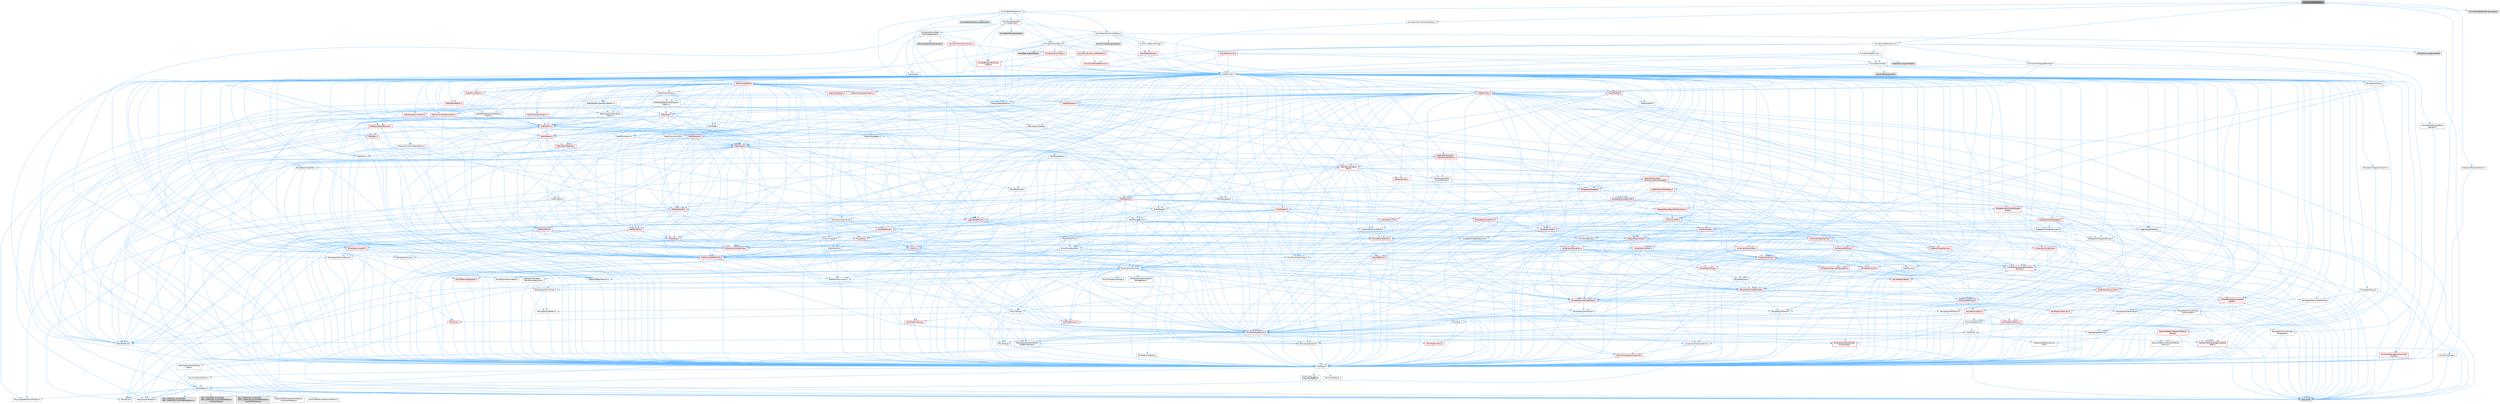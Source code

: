 digraph "IAnimationDataModel.h"
{
 // INTERACTIVE_SVG=YES
 // LATEX_PDF_SIZE
  bgcolor="transparent";
  edge [fontname=Helvetica,fontsize=10,labelfontname=Helvetica,labelfontsize=10];
  node [fontname=Helvetica,fontsize=10,shape=box,height=0.2,width=0.4];
  Node1 [id="Node000001",label="IAnimationDataModel.h",height=0.2,width=0.4,color="gray40", fillcolor="grey60", style="filled", fontcolor="black",tooltip=" "];
  Node1 -> Node2 [id="edge1_Node000001_Node000002",color="steelblue1",style="solid",tooltip=" "];
  Node2 [id="Node000002",label="CoreTypes.h",height=0.2,width=0.4,color="grey40", fillcolor="white", style="filled",URL="$dc/dec/CoreTypes_8h.html",tooltip=" "];
  Node2 -> Node3 [id="edge2_Node000002_Node000003",color="steelblue1",style="solid",tooltip=" "];
  Node3 [id="Node000003",label="HAL/Platform.h",height=0.2,width=0.4,color="grey40", fillcolor="white", style="filled",URL="$d9/dd0/Platform_8h.html",tooltip=" "];
  Node3 -> Node4 [id="edge3_Node000003_Node000004",color="steelblue1",style="solid",tooltip=" "];
  Node4 [id="Node000004",label="Misc/Build.h",height=0.2,width=0.4,color="grey40", fillcolor="white", style="filled",URL="$d3/dbb/Build_8h.html",tooltip=" "];
  Node3 -> Node5 [id="edge4_Node000003_Node000005",color="steelblue1",style="solid",tooltip=" "];
  Node5 [id="Node000005",label="Misc/LargeWorldCoordinates.h",height=0.2,width=0.4,color="grey40", fillcolor="white", style="filled",URL="$d2/dcb/LargeWorldCoordinates_8h.html",tooltip=" "];
  Node3 -> Node6 [id="edge5_Node000003_Node000006",color="steelblue1",style="solid",tooltip=" "];
  Node6 [id="Node000006",label="type_traits",height=0.2,width=0.4,color="grey60", fillcolor="#E0E0E0", style="filled",tooltip=" "];
  Node3 -> Node7 [id="edge6_Node000003_Node000007",color="steelblue1",style="solid",tooltip=" "];
  Node7 [id="Node000007",label="PreprocessorHelpers.h",height=0.2,width=0.4,color="grey40", fillcolor="white", style="filled",URL="$db/ddb/PreprocessorHelpers_8h.html",tooltip=" "];
  Node3 -> Node8 [id="edge7_Node000003_Node000008",color="steelblue1",style="solid",tooltip=" "];
  Node8 [id="Node000008",label="UBT_COMPILED_PLATFORM\l/UBT_COMPILED_PLATFORMPlatform\lCompilerPreSetup.h",height=0.2,width=0.4,color="grey60", fillcolor="#E0E0E0", style="filled",tooltip=" "];
  Node3 -> Node9 [id="edge8_Node000003_Node000009",color="steelblue1",style="solid",tooltip=" "];
  Node9 [id="Node000009",label="GenericPlatform/GenericPlatform\lCompilerPreSetup.h",height=0.2,width=0.4,color="grey40", fillcolor="white", style="filled",URL="$d9/dc8/GenericPlatformCompilerPreSetup_8h.html",tooltip=" "];
  Node3 -> Node10 [id="edge9_Node000003_Node000010",color="steelblue1",style="solid",tooltip=" "];
  Node10 [id="Node000010",label="GenericPlatform/GenericPlatform.h",height=0.2,width=0.4,color="grey40", fillcolor="white", style="filled",URL="$d6/d84/GenericPlatform_8h.html",tooltip=" "];
  Node3 -> Node11 [id="edge10_Node000003_Node000011",color="steelblue1",style="solid",tooltip=" "];
  Node11 [id="Node000011",label="UBT_COMPILED_PLATFORM\l/UBT_COMPILED_PLATFORMPlatform.h",height=0.2,width=0.4,color="grey60", fillcolor="#E0E0E0", style="filled",tooltip=" "];
  Node3 -> Node12 [id="edge11_Node000003_Node000012",color="steelblue1",style="solid",tooltip=" "];
  Node12 [id="Node000012",label="UBT_COMPILED_PLATFORM\l/UBT_COMPILED_PLATFORMPlatform\lCompilerSetup.h",height=0.2,width=0.4,color="grey60", fillcolor="#E0E0E0", style="filled",tooltip=" "];
  Node2 -> Node13 [id="edge12_Node000002_Node000013",color="steelblue1",style="solid",tooltip=" "];
  Node13 [id="Node000013",label="ProfilingDebugging\l/UMemoryDefines.h",height=0.2,width=0.4,color="grey40", fillcolor="white", style="filled",URL="$d2/da2/UMemoryDefines_8h.html",tooltip=" "];
  Node2 -> Node14 [id="edge13_Node000002_Node000014",color="steelblue1",style="solid",tooltip=" "];
  Node14 [id="Node000014",label="Misc/CoreMiscDefines.h",height=0.2,width=0.4,color="grey40", fillcolor="white", style="filled",URL="$da/d38/CoreMiscDefines_8h.html",tooltip=" "];
  Node14 -> Node3 [id="edge14_Node000014_Node000003",color="steelblue1",style="solid",tooltip=" "];
  Node14 -> Node7 [id="edge15_Node000014_Node000007",color="steelblue1",style="solid",tooltip=" "];
  Node2 -> Node15 [id="edge16_Node000002_Node000015",color="steelblue1",style="solid",tooltip=" "];
  Node15 [id="Node000015",label="Misc/CoreDefines.h",height=0.2,width=0.4,color="grey40", fillcolor="white", style="filled",URL="$d3/dd2/CoreDefines_8h.html",tooltip=" "];
  Node1 -> Node16 [id="edge17_Node000001_Node000016",color="steelblue1",style="solid",tooltip=" "];
  Node16 [id="Node000016",label="AnimDataNotifications.h",height=0.2,width=0.4,color="grey40", fillcolor="white", style="filled",URL="$df/dfa/AnimDataNotifications_8h.html",tooltip=" "];
  Node16 -> Node17 [id="edge18_Node000016_Node000017",color="steelblue1",style="solid",tooltip=" "];
  Node17 [id="Node000017",label="CoreMinimal.h",height=0.2,width=0.4,color="grey40", fillcolor="white", style="filled",URL="$d7/d67/CoreMinimal_8h.html",tooltip=" "];
  Node17 -> Node2 [id="edge19_Node000017_Node000002",color="steelblue1",style="solid",tooltip=" "];
  Node17 -> Node18 [id="edge20_Node000017_Node000018",color="steelblue1",style="solid",tooltip=" "];
  Node18 [id="Node000018",label="CoreFwd.h",height=0.2,width=0.4,color="grey40", fillcolor="white", style="filled",URL="$d1/d1e/CoreFwd_8h.html",tooltip=" "];
  Node18 -> Node2 [id="edge21_Node000018_Node000002",color="steelblue1",style="solid",tooltip=" "];
  Node18 -> Node19 [id="edge22_Node000018_Node000019",color="steelblue1",style="solid",tooltip=" "];
  Node19 [id="Node000019",label="Containers/ContainersFwd.h",height=0.2,width=0.4,color="grey40", fillcolor="white", style="filled",URL="$d4/d0a/ContainersFwd_8h.html",tooltip=" "];
  Node19 -> Node3 [id="edge23_Node000019_Node000003",color="steelblue1",style="solid",tooltip=" "];
  Node19 -> Node2 [id="edge24_Node000019_Node000002",color="steelblue1",style="solid",tooltip=" "];
  Node19 -> Node20 [id="edge25_Node000019_Node000020",color="steelblue1",style="solid",tooltip=" "];
  Node20 [id="Node000020",label="Traits/IsContiguousContainer.h",height=0.2,width=0.4,color="red", fillcolor="#FFF0F0", style="filled",URL="$d5/d3c/IsContiguousContainer_8h.html",tooltip=" "];
  Node20 -> Node2 [id="edge26_Node000020_Node000002",color="steelblue1",style="solid",tooltip=" "];
  Node18 -> Node23 [id="edge27_Node000018_Node000023",color="steelblue1",style="solid",tooltip=" "];
  Node23 [id="Node000023",label="Math/MathFwd.h",height=0.2,width=0.4,color="grey40", fillcolor="white", style="filled",URL="$d2/d10/MathFwd_8h.html",tooltip=" "];
  Node23 -> Node3 [id="edge28_Node000023_Node000003",color="steelblue1",style="solid",tooltip=" "];
  Node18 -> Node24 [id="edge29_Node000018_Node000024",color="steelblue1",style="solid",tooltip=" "];
  Node24 [id="Node000024",label="UObject/UObjectHierarchy\lFwd.h",height=0.2,width=0.4,color="grey40", fillcolor="white", style="filled",URL="$d3/d13/UObjectHierarchyFwd_8h.html",tooltip=" "];
  Node17 -> Node24 [id="edge30_Node000017_Node000024",color="steelblue1",style="solid",tooltip=" "];
  Node17 -> Node19 [id="edge31_Node000017_Node000019",color="steelblue1",style="solid",tooltip=" "];
  Node17 -> Node25 [id="edge32_Node000017_Node000025",color="steelblue1",style="solid",tooltip=" "];
  Node25 [id="Node000025",label="Misc/VarArgs.h",height=0.2,width=0.4,color="grey40", fillcolor="white", style="filled",URL="$d5/d6f/VarArgs_8h.html",tooltip=" "];
  Node25 -> Node2 [id="edge33_Node000025_Node000002",color="steelblue1",style="solid",tooltip=" "];
  Node17 -> Node26 [id="edge34_Node000017_Node000026",color="steelblue1",style="solid",tooltip=" "];
  Node26 [id="Node000026",label="Logging/LogVerbosity.h",height=0.2,width=0.4,color="grey40", fillcolor="white", style="filled",URL="$d2/d8f/LogVerbosity_8h.html",tooltip=" "];
  Node26 -> Node2 [id="edge35_Node000026_Node000002",color="steelblue1",style="solid",tooltip=" "];
  Node17 -> Node27 [id="edge36_Node000017_Node000027",color="steelblue1",style="solid",tooltip=" "];
  Node27 [id="Node000027",label="Misc/OutputDevice.h",height=0.2,width=0.4,color="grey40", fillcolor="white", style="filled",URL="$d7/d32/OutputDevice_8h.html",tooltip=" "];
  Node27 -> Node18 [id="edge37_Node000027_Node000018",color="steelblue1",style="solid",tooltip=" "];
  Node27 -> Node2 [id="edge38_Node000027_Node000002",color="steelblue1",style="solid",tooltip=" "];
  Node27 -> Node26 [id="edge39_Node000027_Node000026",color="steelblue1",style="solid",tooltip=" "];
  Node27 -> Node25 [id="edge40_Node000027_Node000025",color="steelblue1",style="solid",tooltip=" "];
  Node27 -> Node28 [id="edge41_Node000027_Node000028",color="steelblue1",style="solid",tooltip=" "];
  Node28 [id="Node000028",label="Templates/IsArrayOrRefOf\lTypeByPredicate.h",height=0.2,width=0.4,color="grey40", fillcolor="white", style="filled",URL="$d6/da1/IsArrayOrRefOfTypeByPredicate_8h.html",tooltip=" "];
  Node28 -> Node2 [id="edge42_Node000028_Node000002",color="steelblue1",style="solid",tooltip=" "];
  Node27 -> Node29 [id="edge43_Node000027_Node000029",color="steelblue1",style="solid",tooltip=" "];
  Node29 [id="Node000029",label="Templates/IsValidVariadic\lFunctionArg.h",height=0.2,width=0.4,color="red", fillcolor="#FFF0F0", style="filled",URL="$d0/dc8/IsValidVariadicFunctionArg_8h.html",tooltip=" "];
  Node29 -> Node2 [id="edge44_Node000029_Node000002",color="steelblue1",style="solid",tooltip=" "];
  Node29 -> Node6 [id="edge45_Node000029_Node000006",color="steelblue1",style="solid",tooltip=" "];
  Node27 -> Node31 [id="edge46_Node000027_Node000031",color="steelblue1",style="solid",tooltip=" "];
  Node31 [id="Node000031",label="Traits/IsCharEncodingCompatible\lWith.h",height=0.2,width=0.4,color="red", fillcolor="#FFF0F0", style="filled",URL="$df/dd1/IsCharEncodingCompatibleWith_8h.html",tooltip=" "];
  Node31 -> Node6 [id="edge47_Node000031_Node000006",color="steelblue1",style="solid",tooltip=" "];
  Node17 -> Node33 [id="edge48_Node000017_Node000033",color="steelblue1",style="solid",tooltip=" "];
  Node33 [id="Node000033",label="HAL/PlatformCrt.h",height=0.2,width=0.4,color="red", fillcolor="#FFF0F0", style="filled",URL="$d8/d75/PlatformCrt_8h.html",tooltip=" "];
  Node17 -> Node43 [id="edge49_Node000017_Node000043",color="steelblue1",style="solid",tooltip=" "];
  Node43 [id="Node000043",label="HAL/PlatformMisc.h",height=0.2,width=0.4,color="red", fillcolor="#FFF0F0", style="filled",URL="$d0/df5/PlatformMisc_8h.html",tooltip=" "];
  Node43 -> Node2 [id="edge50_Node000043_Node000002",color="steelblue1",style="solid",tooltip=" "];
  Node17 -> Node62 [id="edge51_Node000017_Node000062",color="steelblue1",style="solid",tooltip=" "];
  Node62 [id="Node000062",label="Misc/AssertionMacros.h",height=0.2,width=0.4,color="red", fillcolor="#FFF0F0", style="filled",URL="$d0/dfa/AssertionMacros_8h.html",tooltip=" "];
  Node62 -> Node2 [id="edge52_Node000062_Node000002",color="steelblue1",style="solid",tooltip=" "];
  Node62 -> Node3 [id="edge53_Node000062_Node000003",color="steelblue1",style="solid",tooltip=" "];
  Node62 -> Node43 [id="edge54_Node000062_Node000043",color="steelblue1",style="solid",tooltip=" "];
  Node62 -> Node7 [id="edge55_Node000062_Node000007",color="steelblue1",style="solid",tooltip=" "];
  Node62 -> Node63 [id="edge56_Node000062_Node000063",color="steelblue1",style="solid",tooltip=" "];
  Node63 [id="Node000063",label="Templates/EnableIf.h",height=0.2,width=0.4,color="grey40", fillcolor="white", style="filled",URL="$d7/d60/EnableIf_8h.html",tooltip=" "];
  Node63 -> Node2 [id="edge57_Node000063_Node000002",color="steelblue1",style="solid",tooltip=" "];
  Node62 -> Node28 [id="edge58_Node000062_Node000028",color="steelblue1",style="solid",tooltip=" "];
  Node62 -> Node29 [id="edge59_Node000062_Node000029",color="steelblue1",style="solid",tooltip=" "];
  Node62 -> Node31 [id="edge60_Node000062_Node000031",color="steelblue1",style="solid",tooltip=" "];
  Node62 -> Node25 [id="edge61_Node000062_Node000025",color="steelblue1",style="solid",tooltip=" "];
  Node17 -> Node71 [id="edge62_Node000017_Node000071",color="steelblue1",style="solid",tooltip=" "];
  Node71 [id="Node000071",label="Templates/IsPointer.h",height=0.2,width=0.4,color="grey40", fillcolor="white", style="filled",URL="$d7/d05/IsPointer_8h.html",tooltip=" "];
  Node71 -> Node2 [id="edge63_Node000071_Node000002",color="steelblue1",style="solid",tooltip=" "];
  Node17 -> Node72 [id="edge64_Node000017_Node000072",color="steelblue1",style="solid",tooltip=" "];
  Node72 [id="Node000072",label="HAL/PlatformMemory.h",height=0.2,width=0.4,color="red", fillcolor="#FFF0F0", style="filled",URL="$de/d68/PlatformMemory_8h.html",tooltip=" "];
  Node72 -> Node2 [id="edge65_Node000072_Node000002",color="steelblue1",style="solid",tooltip=" "];
  Node17 -> Node55 [id="edge66_Node000017_Node000055",color="steelblue1",style="solid",tooltip=" "];
  Node55 [id="Node000055",label="HAL/PlatformAtomics.h",height=0.2,width=0.4,color="red", fillcolor="#FFF0F0", style="filled",URL="$d3/d36/PlatformAtomics_8h.html",tooltip=" "];
  Node55 -> Node2 [id="edge67_Node000055_Node000002",color="steelblue1",style="solid",tooltip=" "];
  Node17 -> Node77 [id="edge68_Node000017_Node000077",color="steelblue1",style="solid",tooltip=" "];
  Node77 [id="Node000077",label="Misc/Exec.h",height=0.2,width=0.4,color="grey40", fillcolor="white", style="filled",URL="$de/ddb/Exec_8h.html",tooltip=" "];
  Node77 -> Node2 [id="edge69_Node000077_Node000002",color="steelblue1",style="solid",tooltip=" "];
  Node77 -> Node62 [id="edge70_Node000077_Node000062",color="steelblue1",style="solid",tooltip=" "];
  Node17 -> Node78 [id="edge71_Node000017_Node000078",color="steelblue1",style="solid",tooltip=" "];
  Node78 [id="Node000078",label="HAL/MemoryBase.h",height=0.2,width=0.4,color="red", fillcolor="#FFF0F0", style="filled",URL="$d6/d9f/MemoryBase_8h.html",tooltip=" "];
  Node78 -> Node2 [id="edge72_Node000078_Node000002",color="steelblue1",style="solid",tooltip=" "];
  Node78 -> Node55 [id="edge73_Node000078_Node000055",color="steelblue1",style="solid",tooltip=" "];
  Node78 -> Node33 [id="edge74_Node000078_Node000033",color="steelblue1",style="solid",tooltip=" "];
  Node78 -> Node77 [id="edge75_Node000078_Node000077",color="steelblue1",style="solid",tooltip=" "];
  Node78 -> Node27 [id="edge76_Node000078_Node000027",color="steelblue1",style="solid",tooltip=" "];
  Node17 -> Node88 [id="edge77_Node000017_Node000088",color="steelblue1",style="solid",tooltip=" "];
  Node88 [id="Node000088",label="HAL/UnrealMemory.h",height=0.2,width=0.4,color="red", fillcolor="#FFF0F0", style="filled",URL="$d9/d96/UnrealMemory_8h.html",tooltip=" "];
  Node88 -> Node2 [id="edge78_Node000088_Node000002",color="steelblue1",style="solid",tooltip=" "];
  Node88 -> Node78 [id="edge79_Node000088_Node000078",color="steelblue1",style="solid",tooltip=" "];
  Node88 -> Node72 [id="edge80_Node000088_Node000072",color="steelblue1",style="solid",tooltip=" "];
  Node88 -> Node71 [id="edge81_Node000088_Node000071",color="steelblue1",style="solid",tooltip=" "];
  Node17 -> Node90 [id="edge82_Node000017_Node000090",color="steelblue1",style="solid",tooltip=" "];
  Node90 [id="Node000090",label="Templates/IsArithmetic.h",height=0.2,width=0.4,color="grey40", fillcolor="white", style="filled",URL="$d2/d5d/IsArithmetic_8h.html",tooltip=" "];
  Node90 -> Node2 [id="edge83_Node000090_Node000002",color="steelblue1",style="solid",tooltip=" "];
  Node17 -> Node84 [id="edge84_Node000017_Node000084",color="steelblue1",style="solid",tooltip=" "];
  Node84 [id="Node000084",label="Templates/AndOrNot.h",height=0.2,width=0.4,color="grey40", fillcolor="white", style="filled",URL="$db/d0a/AndOrNot_8h.html",tooltip=" "];
  Node84 -> Node2 [id="edge85_Node000084_Node000002",color="steelblue1",style="solid",tooltip=" "];
  Node17 -> Node91 [id="edge86_Node000017_Node000091",color="steelblue1",style="solid",tooltip=" "];
  Node91 [id="Node000091",label="Templates/IsPODType.h",height=0.2,width=0.4,color="grey40", fillcolor="white", style="filled",URL="$d7/db1/IsPODType_8h.html",tooltip=" "];
  Node91 -> Node2 [id="edge87_Node000091_Node000002",color="steelblue1",style="solid",tooltip=" "];
  Node17 -> Node92 [id="edge88_Node000017_Node000092",color="steelblue1",style="solid",tooltip=" "];
  Node92 [id="Node000092",label="Templates/IsUECoreType.h",height=0.2,width=0.4,color="grey40", fillcolor="white", style="filled",URL="$d1/db8/IsUECoreType_8h.html",tooltip=" "];
  Node92 -> Node2 [id="edge89_Node000092_Node000002",color="steelblue1",style="solid",tooltip=" "];
  Node92 -> Node6 [id="edge90_Node000092_Node000006",color="steelblue1",style="solid",tooltip=" "];
  Node17 -> Node85 [id="edge91_Node000017_Node000085",color="steelblue1",style="solid",tooltip=" "];
  Node85 [id="Node000085",label="Templates/IsTriviallyCopy\lConstructible.h",height=0.2,width=0.4,color="grey40", fillcolor="white", style="filled",URL="$d3/d78/IsTriviallyCopyConstructible_8h.html",tooltip=" "];
  Node85 -> Node2 [id="edge92_Node000085_Node000002",color="steelblue1",style="solid",tooltip=" "];
  Node85 -> Node6 [id="edge93_Node000085_Node000006",color="steelblue1",style="solid",tooltip=" "];
  Node17 -> Node93 [id="edge94_Node000017_Node000093",color="steelblue1",style="solid",tooltip=" "];
  Node93 [id="Node000093",label="Templates/UnrealTypeTraits.h",height=0.2,width=0.4,color="red", fillcolor="#FFF0F0", style="filled",URL="$d2/d2d/UnrealTypeTraits_8h.html",tooltip=" "];
  Node93 -> Node2 [id="edge95_Node000093_Node000002",color="steelblue1",style="solid",tooltip=" "];
  Node93 -> Node71 [id="edge96_Node000093_Node000071",color="steelblue1",style="solid",tooltip=" "];
  Node93 -> Node62 [id="edge97_Node000093_Node000062",color="steelblue1",style="solid",tooltip=" "];
  Node93 -> Node84 [id="edge98_Node000093_Node000084",color="steelblue1",style="solid",tooltip=" "];
  Node93 -> Node63 [id="edge99_Node000093_Node000063",color="steelblue1",style="solid",tooltip=" "];
  Node93 -> Node90 [id="edge100_Node000093_Node000090",color="steelblue1",style="solid",tooltip=" "];
  Node93 -> Node91 [id="edge101_Node000093_Node000091",color="steelblue1",style="solid",tooltip=" "];
  Node93 -> Node92 [id="edge102_Node000093_Node000092",color="steelblue1",style="solid",tooltip=" "];
  Node93 -> Node85 [id="edge103_Node000093_Node000085",color="steelblue1",style="solid",tooltip=" "];
  Node17 -> Node63 [id="edge104_Node000017_Node000063",color="steelblue1",style="solid",tooltip=" "];
  Node17 -> Node95 [id="edge105_Node000017_Node000095",color="steelblue1",style="solid",tooltip=" "];
  Node95 [id="Node000095",label="Templates/RemoveReference.h",height=0.2,width=0.4,color="grey40", fillcolor="white", style="filled",URL="$da/dbe/RemoveReference_8h.html",tooltip=" "];
  Node95 -> Node2 [id="edge106_Node000095_Node000002",color="steelblue1",style="solid",tooltip=" "];
  Node17 -> Node96 [id="edge107_Node000017_Node000096",color="steelblue1",style="solid",tooltip=" "];
  Node96 [id="Node000096",label="Templates/IntegralConstant.h",height=0.2,width=0.4,color="grey40", fillcolor="white", style="filled",URL="$db/d1b/IntegralConstant_8h.html",tooltip=" "];
  Node96 -> Node2 [id="edge108_Node000096_Node000002",color="steelblue1",style="solid",tooltip=" "];
  Node17 -> Node97 [id="edge109_Node000017_Node000097",color="steelblue1",style="solid",tooltip=" "];
  Node97 [id="Node000097",label="Templates/IsClass.h",height=0.2,width=0.4,color="grey40", fillcolor="white", style="filled",URL="$db/dcb/IsClass_8h.html",tooltip=" "];
  Node97 -> Node2 [id="edge110_Node000097_Node000002",color="steelblue1",style="solid",tooltip=" "];
  Node17 -> Node98 [id="edge111_Node000017_Node000098",color="steelblue1",style="solid",tooltip=" "];
  Node98 [id="Node000098",label="Templates/TypeCompatible\lBytes.h",height=0.2,width=0.4,color="red", fillcolor="#FFF0F0", style="filled",URL="$df/d0a/TypeCompatibleBytes_8h.html",tooltip=" "];
  Node98 -> Node2 [id="edge112_Node000098_Node000002",color="steelblue1",style="solid",tooltip=" "];
  Node98 -> Node6 [id="edge113_Node000098_Node000006",color="steelblue1",style="solid",tooltip=" "];
  Node17 -> Node20 [id="edge114_Node000017_Node000020",color="steelblue1",style="solid",tooltip=" "];
  Node17 -> Node99 [id="edge115_Node000017_Node000099",color="steelblue1",style="solid",tooltip=" "];
  Node99 [id="Node000099",label="Templates/UnrealTemplate.h",height=0.2,width=0.4,color="red", fillcolor="#FFF0F0", style="filled",URL="$d4/d24/UnrealTemplate_8h.html",tooltip=" "];
  Node99 -> Node2 [id="edge116_Node000099_Node000002",color="steelblue1",style="solid",tooltip=" "];
  Node99 -> Node71 [id="edge117_Node000099_Node000071",color="steelblue1",style="solid",tooltip=" "];
  Node99 -> Node88 [id="edge118_Node000099_Node000088",color="steelblue1",style="solid",tooltip=" "];
  Node99 -> Node93 [id="edge119_Node000099_Node000093",color="steelblue1",style="solid",tooltip=" "];
  Node99 -> Node95 [id="edge120_Node000099_Node000095",color="steelblue1",style="solid",tooltip=" "];
  Node99 -> Node98 [id="edge121_Node000099_Node000098",color="steelblue1",style="solid",tooltip=" "];
  Node99 -> Node20 [id="edge122_Node000099_Node000020",color="steelblue1",style="solid",tooltip=" "];
  Node99 -> Node6 [id="edge123_Node000099_Node000006",color="steelblue1",style="solid",tooltip=" "];
  Node17 -> Node48 [id="edge124_Node000017_Node000048",color="steelblue1",style="solid",tooltip=" "];
  Node48 [id="Node000048",label="Math/NumericLimits.h",height=0.2,width=0.4,color="grey40", fillcolor="white", style="filled",URL="$df/d1b/NumericLimits_8h.html",tooltip=" "];
  Node48 -> Node2 [id="edge125_Node000048_Node000002",color="steelblue1",style="solid",tooltip=" "];
  Node17 -> Node103 [id="edge126_Node000017_Node000103",color="steelblue1",style="solid",tooltip=" "];
  Node103 [id="Node000103",label="HAL/PlatformMath.h",height=0.2,width=0.4,color="red", fillcolor="#FFF0F0", style="filled",URL="$dc/d53/PlatformMath_8h.html",tooltip=" "];
  Node103 -> Node2 [id="edge127_Node000103_Node000002",color="steelblue1",style="solid",tooltip=" "];
  Node17 -> Node86 [id="edge128_Node000017_Node000086",color="steelblue1",style="solid",tooltip=" "];
  Node86 [id="Node000086",label="Templates/IsTriviallyCopy\lAssignable.h",height=0.2,width=0.4,color="grey40", fillcolor="white", style="filled",URL="$d2/df2/IsTriviallyCopyAssignable_8h.html",tooltip=" "];
  Node86 -> Node2 [id="edge129_Node000086_Node000002",color="steelblue1",style="solid",tooltip=" "];
  Node86 -> Node6 [id="edge130_Node000086_Node000006",color="steelblue1",style="solid",tooltip=" "];
  Node17 -> Node111 [id="edge131_Node000017_Node000111",color="steelblue1",style="solid",tooltip=" "];
  Node111 [id="Node000111",label="Templates/MemoryOps.h",height=0.2,width=0.4,color="red", fillcolor="#FFF0F0", style="filled",URL="$db/dea/MemoryOps_8h.html",tooltip=" "];
  Node111 -> Node2 [id="edge132_Node000111_Node000002",color="steelblue1",style="solid",tooltip=" "];
  Node111 -> Node88 [id="edge133_Node000111_Node000088",color="steelblue1",style="solid",tooltip=" "];
  Node111 -> Node86 [id="edge134_Node000111_Node000086",color="steelblue1",style="solid",tooltip=" "];
  Node111 -> Node85 [id="edge135_Node000111_Node000085",color="steelblue1",style="solid",tooltip=" "];
  Node111 -> Node93 [id="edge136_Node000111_Node000093",color="steelblue1",style="solid",tooltip=" "];
  Node111 -> Node6 [id="edge137_Node000111_Node000006",color="steelblue1",style="solid",tooltip=" "];
  Node17 -> Node112 [id="edge138_Node000017_Node000112",color="steelblue1",style="solid",tooltip=" "];
  Node112 [id="Node000112",label="Containers/ContainerAllocation\lPolicies.h",height=0.2,width=0.4,color="red", fillcolor="#FFF0F0", style="filled",URL="$d7/dff/ContainerAllocationPolicies_8h.html",tooltip=" "];
  Node112 -> Node2 [id="edge139_Node000112_Node000002",color="steelblue1",style="solid",tooltip=" "];
  Node112 -> Node112 [id="edge140_Node000112_Node000112",color="steelblue1",style="solid",tooltip=" "];
  Node112 -> Node103 [id="edge141_Node000112_Node000103",color="steelblue1",style="solid",tooltip=" "];
  Node112 -> Node88 [id="edge142_Node000112_Node000088",color="steelblue1",style="solid",tooltip=" "];
  Node112 -> Node48 [id="edge143_Node000112_Node000048",color="steelblue1",style="solid",tooltip=" "];
  Node112 -> Node62 [id="edge144_Node000112_Node000062",color="steelblue1",style="solid",tooltip=" "];
  Node112 -> Node111 [id="edge145_Node000112_Node000111",color="steelblue1",style="solid",tooltip=" "];
  Node112 -> Node98 [id="edge146_Node000112_Node000098",color="steelblue1",style="solid",tooltip=" "];
  Node112 -> Node6 [id="edge147_Node000112_Node000006",color="steelblue1",style="solid",tooltip=" "];
  Node17 -> Node115 [id="edge148_Node000017_Node000115",color="steelblue1",style="solid",tooltip=" "];
  Node115 [id="Node000115",label="Templates/IsEnumClass.h",height=0.2,width=0.4,color="grey40", fillcolor="white", style="filled",URL="$d7/d15/IsEnumClass_8h.html",tooltip=" "];
  Node115 -> Node2 [id="edge149_Node000115_Node000002",color="steelblue1",style="solid",tooltip=" "];
  Node115 -> Node84 [id="edge150_Node000115_Node000084",color="steelblue1",style="solid",tooltip=" "];
  Node17 -> Node116 [id="edge151_Node000017_Node000116",color="steelblue1",style="solid",tooltip=" "];
  Node116 [id="Node000116",label="HAL/PlatformProperties.h",height=0.2,width=0.4,color="red", fillcolor="#FFF0F0", style="filled",URL="$d9/db0/PlatformProperties_8h.html",tooltip=" "];
  Node116 -> Node2 [id="edge152_Node000116_Node000002",color="steelblue1",style="solid",tooltip=" "];
  Node17 -> Node119 [id="edge153_Node000017_Node000119",color="steelblue1",style="solid",tooltip=" "];
  Node119 [id="Node000119",label="Misc/EngineVersionBase.h",height=0.2,width=0.4,color="grey40", fillcolor="white", style="filled",URL="$d5/d2b/EngineVersionBase_8h.html",tooltip=" "];
  Node119 -> Node2 [id="edge154_Node000119_Node000002",color="steelblue1",style="solid",tooltip=" "];
  Node17 -> Node120 [id="edge155_Node000017_Node000120",color="steelblue1",style="solid",tooltip=" "];
  Node120 [id="Node000120",label="Internationalization\l/TextNamespaceFwd.h",height=0.2,width=0.4,color="grey40", fillcolor="white", style="filled",URL="$d8/d97/TextNamespaceFwd_8h.html",tooltip=" "];
  Node120 -> Node2 [id="edge156_Node000120_Node000002",color="steelblue1",style="solid",tooltip=" "];
  Node17 -> Node121 [id="edge157_Node000017_Node000121",color="steelblue1",style="solid",tooltip=" "];
  Node121 [id="Node000121",label="Serialization/Archive.h",height=0.2,width=0.4,color="grey40", fillcolor="white", style="filled",URL="$d7/d3b/Archive_8h.html",tooltip=" "];
  Node121 -> Node18 [id="edge158_Node000121_Node000018",color="steelblue1",style="solid",tooltip=" "];
  Node121 -> Node2 [id="edge159_Node000121_Node000002",color="steelblue1",style="solid",tooltip=" "];
  Node121 -> Node116 [id="edge160_Node000121_Node000116",color="steelblue1",style="solid",tooltip=" "];
  Node121 -> Node120 [id="edge161_Node000121_Node000120",color="steelblue1",style="solid",tooltip=" "];
  Node121 -> Node23 [id="edge162_Node000121_Node000023",color="steelblue1",style="solid",tooltip=" "];
  Node121 -> Node62 [id="edge163_Node000121_Node000062",color="steelblue1",style="solid",tooltip=" "];
  Node121 -> Node4 [id="edge164_Node000121_Node000004",color="steelblue1",style="solid",tooltip=" "];
  Node121 -> Node49 [id="edge165_Node000121_Node000049",color="steelblue1",style="solid",tooltip=" "];
  Node49 [id="Node000049",label="Misc/CompressionFlags.h",height=0.2,width=0.4,color="grey40", fillcolor="white", style="filled",URL="$d9/d76/CompressionFlags_8h.html",tooltip=" "];
  Node121 -> Node119 [id="edge166_Node000121_Node000119",color="steelblue1",style="solid",tooltip=" "];
  Node121 -> Node25 [id="edge167_Node000121_Node000025",color="steelblue1",style="solid",tooltip=" "];
  Node121 -> Node122 [id="edge168_Node000121_Node000122",color="steelblue1",style="solid",tooltip=" "];
  Node122 [id="Node000122",label="Serialization/ArchiveCook\lData.h",height=0.2,width=0.4,color="grey40", fillcolor="white", style="filled",URL="$dc/db6/ArchiveCookData_8h.html",tooltip=" "];
  Node122 -> Node3 [id="edge169_Node000122_Node000003",color="steelblue1",style="solid",tooltip=" "];
  Node121 -> Node123 [id="edge170_Node000121_Node000123",color="steelblue1",style="solid",tooltip=" "];
  Node123 [id="Node000123",label="Serialization/ArchiveSave\lPackageData.h",height=0.2,width=0.4,color="grey40", fillcolor="white", style="filled",URL="$d1/d37/ArchiveSavePackageData_8h.html",tooltip=" "];
  Node121 -> Node63 [id="edge171_Node000121_Node000063",color="steelblue1",style="solid",tooltip=" "];
  Node121 -> Node28 [id="edge172_Node000121_Node000028",color="steelblue1",style="solid",tooltip=" "];
  Node121 -> Node115 [id="edge173_Node000121_Node000115",color="steelblue1",style="solid",tooltip=" "];
  Node121 -> Node108 [id="edge174_Node000121_Node000108",color="steelblue1",style="solid",tooltip=" "];
  Node108 [id="Node000108",label="Templates/IsSigned.h",height=0.2,width=0.4,color="grey40", fillcolor="white", style="filled",URL="$d8/dd8/IsSigned_8h.html",tooltip=" "];
  Node108 -> Node2 [id="edge175_Node000108_Node000002",color="steelblue1",style="solid",tooltip=" "];
  Node121 -> Node29 [id="edge176_Node000121_Node000029",color="steelblue1",style="solid",tooltip=" "];
  Node121 -> Node99 [id="edge177_Node000121_Node000099",color="steelblue1",style="solid",tooltip=" "];
  Node121 -> Node31 [id="edge178_Node000121_Node000031",color="steelblue1",style="solid",tooltip=" "];
  Node121 -> Node124 [id="edge179_Node000121_Node000124",color="steelblue1",style="solid",tooltip=" "];
  Node124 [id="Node000124",label="UObject/ObjectVersion.h",height=0.2,width=0.4,color="grey40", fillcolor="white", style="filled",URL="$da/d63/ObjectVersion_8h.html",tooltip=" "];
  Node124 -> Node2 [id="edge180_Node000124_Node000002",color="steelblue1",style="solid",tooltip=" "];
  Node17 -> Node125 [id="edge181_Node000017_Node000125",color="steelblue1",style="solid",tooltip=" "];
  Node125 [id="Node000125",label="Templates/Less.h",height=0.2,width=0.4,color="grey40", fillcolor="white", style="filled",URL="$de/dc8/Less_8h.html",tooltip=" "];
  Node125 -> Node2 [id="edge182_Node000125_Node000002",color="steelblue1",style="solid",tooltip=" "];
  Node125 -> Node99 [id="edge183_Node000125_Node000099",color="steelblue1",style="solid",tooltip=" "];
  Node17 -> Node126 [id="edge184_Node000017_Node000126",color="steelblue1",style="solid",tooltip=" "];
  Node126 [id="Node000126",label="Templates/Sorting.h",height=0.2,width=0.4,color="red", fillcolor="#FFF0F0", style="filled",URL="$d3/d9e/Sorting_8h.html",tooltip=" "];
  Node126 -> Node2 [id="edge185_Node000126_Node000002",color="steelblue1",style="solid",tooltip=" "];
  Node126 -> Node103 [id="edge186_Node000126_Node000103",color="steelblue1",style="solid",tooltip=" "];
  Node126 -> Node125 [id="edge187_Node000126_Node000125",color="steelblue1",style="solid",tooltip=" "];
  Node17 -> Node137 [id="edge188_Node000017_Node000137",color="steelblue1",style="solid",tooltip=" "];
  Node137 [id="Node000137",label="Misc/Char.h",height=0.2,width=0.4,color="red", fillcolor="#FFF0F0", style="filled",URL="$d0/d58/Char_8h.html",tooltip=" "];
  Node137 -> Node2 [id="edge189_Node000137_Node000002",color="steelblue1",style="solid",tooltip=" "];
  Node137 -> Node6 [id="edge190_Node000137_Node000006",color="steelblue1",style="solid",tooltip=" "];
  Node17 -> Node140 [id="edge191_Node000017_Node000140",color="steelblue1",style="solid",tooltip=" "];
  Node140 [id="Node000140",label="GenericPlatform/GenericPlatform\lStricmp.h",height=0.2,width=0.4,color="grey40", fillcolor="white", style="filled",URL="$d2/d86/GenericPlatformStricmp_8h.html",tooltip=" "];
  Node140 -> Node2 [id="edge192_Node000140_Node000002",color="steelblue1",style="solid",tooltip=" "];
  Node17 -> Node141 [id="edge193_Node000017_Node000141",color="steelblue1",style="solid",tooltip=" "];
  Node141 [id="Node000141",label="GenericPlatform/GenericPlatform\lString.h",height=0.2,width=0.4,color="red", fillcolor="#FFF0F0", style="filled",URL="$dd/d20/GenericPlatformString_8h.html",tooltip=" "];
  Node141 -> Node2 [id="edge194_Node000141_Node000002",color="steelblue1",style="solid",tooltip=" "];
  Node141 -> Node140 [id="edge195_Node000141_Node000140",color="steelblue1",style="solid",tooltip=" "];
  Node141 -> Node63 [id="edge196_Node000141_Node000063",color="steelblue1",style="solid",tooltip=" "];
  Node141 -> Node31 [id="edge197_Node000141_Node000031",color="steelblue1",style="solid",tooltip=" "];
  Node141 -> Node6 [id="edge198_Node000141_Node000006",color="steelblue1",style="solid",tooltip=" "];
  Node17 -> Node74 [id="edge199_Node000017_Node000074",color="steelblue1",style="solid",tooltip=" "];
  Node74 [id="Node000074",label="HAL/PlatformString.h",height=0.2,width=0.4,color="red", fillcolor="#FFF0F0", style="filled",URL="$db/db5/PlatformString_8h.html",tooltip=" "];
  Node74 -> Node2 [id="edge200_Node000074_Node000002",color="steelblue1",style="solid",tooltip=" "];
  Node17 -> Node144 [id="edge201_Node000017_Node000144",color="steelblue1",style="solid",tooltip=" "];
  Node144 [id="Node000144",label="Misc/CString.h",height=0.2,width=0.4,color="grey40", fillcolor="white", style="filled",URL="$d2/d49/CString_8h.html",tooltip=" "];
  Node144 -> Node2 [id="edge202_Node000144_Node000002",color="steelblue1",style="solid",tooltip=" "];
  Node144 -> Node33 [id="edge203_Node000144_Node000033",color="steelblue1",style="solid",tooltip=" "];
  Node144 -> Node74 [id="edge204_Node000144_Node000074",color="steelblue1",style="solid",tooltip=" "];
  Node144 -> Node62 [id="edge205_Node000144_Node000062",color="steelblue1",style="solid",tooltip=" "];
  Node144 -> Node137 [id="edge206_Node000144_Node000137",color="steelblue1",style="solid",tooltip=" "];
  Node144 -> Node25 [id="edge207_Node000144_Node000025",color="steelblue1",style="solid",tooltip=" "];
  Node144 -> Node28 [id="edge208_Node000144_Node000028",color="steelblue1",style="solid",tooltip=" "];
  Node144 -> Node29 [id="edge209_Node000144_Node000029",color="steelblue1",style="solid",tooltip=" "];
  Node144 -> Node31 [id="edge210_Node000144_Node000031",color="steelblue1",style="solid",tooltip=" "];
  Node17 -> Node145 [id="edge211_Node000017_Node000145",color="steelblue1",style="solid",tooltip=" "];
  Node145 [id="Node000145",label="Misc/Crc.h",height=0.2,width=0.4,color="red", fillcolor="#FFF0F0", style="filled",URL="$d4/dd2/Crc_8h.html",tooltip=" "];
  Node145 -> Node2 [id="edge212_Node000145_Node000002",color="steelblue1",style="solid",tooltip=" "];
  Node145 -> Node74 [id="edge213_Node000145_Node000074",color="steelblue1",style="solid",tooltip=" "];
  Node145 -> Node62 [id="edge214_Node000145_Node000062",color="steelblue1",style="solid",tooltip=" "];
  Node145 -> Node144 [id="edge215_Node000145_Node000144",color="steelblue1",style="solid",tooltip=" "];
  Node145 -> Node137 [id="edge216_Node000145_Node000137",color="steelblue1",style="solid",tooltip=" "];
  Node145 -> Node93 [id="edge217_Node000145_Node000093",color="steelblue1",style="solid",tooltip=" "];
  Node17 -> Node136 [id="edge218_Node000017_Node000136",color="steelblue1",style="solid",tooltip=" "];
  Node136 [id="Node000136",label="Math/UnrealMathUtility.h",height=0.2,width=0.4,color="red", fillcolor="#FFF0F0", style="filled",URL="$db/db8/UnrealMathUtility_8h.html",tooltip=" "];
  Node136 -> Node2 [id="edge219_Node000136_Node000002",color="steelblue1",style="solid",tooltip=" "];
  Node136 -> Node62 [id="edge220_Node000136_Node000062",color="steelblue1",style="solid",tooltip=" "];
  Node136 -> Node103 [id="edge221_Node000136_Node000103",color="steelblue1",style="solid",tooltip=" "];
  Node136 -> Node23 [id="edge222_Node000136_Node000023",color="steelblue1",style="solid",tooltip=" "];
  Node17 -> Node146 [id="edge223_Node000017_Node000146",color="steelblue1",style="solid",tooltip=" "];
  Node146 [id="Node000146",label="Containers/UnrealString.h",height=0.2,width=0.4,color="red", fillcolor="#FFF0F0", style="filled",URL="$d5/dba/UnrealString_8h.html",tooltip=" "];
  Node17 -> Node150 [id="edge224_Node000017_Node000150",color="steelblue1",style="solid",tooltip=" "];
  Node150 [id="Node000150",label="Containers/Array.h",height=0.2,width=0.4,color="red", fillcolor="#FFF0F0", style="filled",URL="$df/dd0/Array_8h.html",tooltip=" "];
  Node150 -> Node2 [id="edge225_Node000150_Node000002",color="steelblue1",style="solid",tooltip=" "];
  Node150 -> Node62 [id="edge226_Node000150_Node000062",color="steelblue1",style="solid",tooltip=" "];
  Node150 -> Node88 [id="edge227_Node000150_Node000088",color="steelblue1",style="solid",tooltip=" "];
  Node150 -> Node93 [id="edge228_Node000150_Node000093",color="steelblue1",style="solid",tooltip=" "];
  Node150 -> Node99 [id="edge229_Node000150_Node000099",color="steelblue1",style="solid",tooltip=" "];
  Node150 -> Node112 [id="edge230_Node000150_Node000112",color="steelblue1",style="solid",tooltip=" "];
  Node150 -> Node121 [id="edge231_Node000150_Node000121",color="steelblue1",style="solid",tooltip=" "];
  Node150 -> Node129 [id="edge232_Node000150_Node000129",color="steelblue1",style="solid",tooltip=" "];
  Node129 [id="Node000129",label="Templates/Invoke.h",height=0.2,width=0.4,color="red", fillcolor="#FFF0F0", style="filled",URL="$d7/deb/Invoke_8h.html",tooltip=" "];
  Node129 -> Node2 [id="edge233_Node000129_Node000002",color="steelblue1",style="solid",tooltip=" "];
  Node129 -> Node99 [id="edge234_Node000129_Node000099",color="steelblue1",style="solid",tooltip=" "];
  Node129 -> Node6 [id="edge235_Node000129_Node000006",color="steelblue1",style="solid",tooltip=" "];
  Node150 -> Node125 [id="edge236_Node000150_Node000125",color="steelblue1",style="solid",tooltip=" "];
  Node150 -> Node126 [id="edge237_Node000150_Node000126",color="steelblue1",style="solid",tooltip=" "];
  Node150 -> Node173 [id="edge238_Node000150_Node000173",color="steelblue1",style="solid",tooltip=" "];
  Node173 [id="Node000173",label="Templates/AlignmentTemplates.h",height=0.2,width=0.4,color="red", fillcolor="#FFF0F0", style="filled",URL="$dd/d32/AlignmentTemplates_8h.html",tooltip=" "];
  Node173 -> Node2 [id="edge239_Node000173_Node000002",color="steelblue1",style="solid",tooltip=" "];
  Node173 -> Node71 [id="edge240_Node000173_Node000071",color="steelblue1",style="solid",tooltip=" "];
  Node150 -> Node6 [id="edge241_Node000150_Node000006",color="steelblue1",style="solid",tooltip=" "];
  Node17 -> Node174 [id="edge242_Node000017_Node000174",color="steelblue1",style="solid",tooltip=" "];
  Node174 [id="Node000174",label="Misc/FrameNumber.h",height=0.2,width=0.4,color="grey40", fillcolor="white", style="filled",URL="$dd/dbd/FrameNumber_8h.html",tooltip=" "];
  Node174 -> Node2 [id="edge243_Node000174_Node000002",color="steelblue1",style="solid",tooltip=" "];
  Node174 -> Node48 [id="edge244_Node000174_Node000048",color="steelblue1",style="solid",tooltip=" "];
  Node174 -> Node136 [id="edge245_Node000174_Node000136",color="steelblue1",style="solid",tooltip=" "];
  Node174 -> Node63 [id="edge246_Node000174_Node000063",color="steelblue1",style="solid",tooltip=" "];
  Node174 -> Node93 [id="edge247_Node000174_Node000093",color="steelblue1",style="solid",tooltip=" "];
  Node17 -> Node175 [id="edge248_Node000017_Node000175",color="steelblue1",style="solid",tooltip=" "];
  Node175 [id="Node000175",label="Misc/Timespan.h",height=0.2,width=0.4,color="grey40", fillcolor="white", style="filled",URL="$da/dd9/Timespan_8h.html",tooltip=" "];
  Node175 -> Node2 [id="edge249_Node000175_Node000002",color="steelblue1",style="solid",tooltip=" "];
  Node175 -> Node176 [id="edge250_Node000175_Node000176",color="steelblue1",style="solid",tooltip=" "];
  Node176 [id="Node000176",label="Math/Interval.h",height=0.2,width=0.4,color="grey40", fillcolor="white", style="filled",URL="$d1/d55/Interval_8h.html",tooltip=" "];
  Node176 -> Node2 [id="edge251_Node000176_Node000002",color="steelblue1",style="solid",tooltip=" "];
  Node176 -> Node90 [id="edge252_Node000176_Node000090",color="steelblue1",style="solid",tooltip=" "];
  Node176 -> Node93 [id="edge253_Node000176_Node000093",color="steelblue1",style="solid",tooltip=" "];
  Node176 -> Node48 [id="edge254_Node000176_Node000048",color="steelblue1",style="solid",tooltip=" "];
  Node176 -> Node136 [id="edge255_Node000176_Node000136",color="steelblue1",style="solid",tooltip=" "];
  Node175 -> Node136 [id="edge256_Node000175_Node000136",color="steelblue1",style="solid",tooltip=" "];
  Node175 -> Node62 [id="edge257_Node000175_Node000062",color="steelblue1",style="solid",tooltip=" "];
  Node17 -> Node177 [id="edge258_Node000017_Node000177",color="steelblue1",style="solid",tooltip=" "];
  Node177 [id="Node000177",label="Containers/StringConv.h",height=0.2,width=0.4,color="red", fillcolor="#FFF0F0", style="filled",URL="$d3/ddf/StringConv_8h.html",tooltip=" "];
  Node177 -> Node2 [id="edge259_Node000177_Node000002",color="steelblue1",style="solid",tooltip=" "];
  Node177 -> Node62 [id="edge260_Node000177_Node000062",color="steelblue1",style="solid",tooltip=" "];
  Node177 -> Node112 [id="edge261_Node000177_Node000112",color="steelblue1",style="solid",tooltip=" "];
  Node177 -> Node150 [id="edge262_Node000177_Node000150",color="steelblue1",style="solid",tooltip=" "];
  Node177 -> Node144 [id="edge263_Node000177_Node000144",color="steelblue1",style="solid",tooltip=" "];
  Node177 -> Node178 [id="edge264_Node000177_Node000178",color="steelblue1",style="solid",tooltip=" "];
  Node178 [id="Node000178",label="Templates/IsArray.h",height=0.2,width=0.4,color="grey40", fillcolor="white", style="filled",URL="$d8/d8d/IsArray_8h.html",tooltip=" "];
  Node178 -> Node2 [id="edge265_Node000178_Node000002",color="steelblue1",style="solid",tooltip=" "];
  Node177 -> Node99 [id="edge266_Node000177_Node000099",color="steelblue1",style="solid",tooltip=" "];
  Node177 -> Node93 [id="edge267_Node000177_Node000093",color="steelblue1",style="solid",tooltip=" "];
  Node177 -> Node31 [id="edge268_Node000177_Node000031",color="steelblue1",style="solid",tooltip=" "];
  Node177 -> Node20 [id="edge269_Node000177_Node000020",color="steelblue1",style="solid",tooltip=" "];
  Node177 -> Node6 [id="edge270_Node000177_Node000006",color="steelblue1",style="solid",tooltip=" "];
  Node17 -> Node179 [id="edge271_Node000017_Node000179",color="steelblue1",style="solid",tooltip=" "];
  Node179 [id="Node000179",label="UObject/UnrealNames.h",height=0.2,width=0.4,color="red", fillcolor="#FFF0F0", style="filled",URL="$d8/db1/UnrealNames_8h.html",tooltip=" "];
  Node179 -> Node2 [id="edge272_Node000179_Node000002",color="steelblue1",style="solid",tooltip=" "];
  Node17 -> Node181 [id="edge273_Node000017_Node000181",color="steelblue1",style="solid",tooltip=" "];
  Node181 [id="Node000181",label="UObject/NameTypes.h",height=0.2,width=0.4,color="red", fillcolor="#FFF0F0", style="filled",URL="$d6/d35/NameTypes_8h.html",tooltip=" "];
  Node181 -> Node2 [id="edge274_Node000181_Node000002",color="steelblue1",style="solid",tooltip=" "];
  Node181 -> Node62 [id="edge275_Node000181_Node000062",color="steelblue1",style="solid",tooltip=" "];
  Node181 -> Node88 [id="edge276_Node000181_Node000088",color="steelblue1",style="solid",tooltip=" "];
  Node181 -> Node93 [id="edge277_Node000181_Node000093",color="steelblue1",style="solid",tooltip=" "];
  Node181 -> Node99 [id="edge278_Node000181_Node000099",color="steelblue1",style="solid",tooltip=" "];
  Node181 -> Node146 [id="edge279_Node000181_Node000146",color="steelblue1",style="solid",tooltip=" "];
  Node181 -> Node177 [id="edge280_Node000181_Node000177",color="steelblue1",style="solid",tooltip=" "];
  Node181 -> Node179 [id="edge281_Node000181_Node000179",color="steelblue1",style="solid",tooltip=" "];
  Node17 -> Node189 [id="edge282_Node000017_Node000189",color="steelblue1",style="solid",tooltip=" "];
  Node189 [id="Node000189",label="Misc/Parse.h",height=0.2,width=0.4,color="red", fillcolor="#FFF0F0", style="filled",URL="$dc/d71/Parse_8h.html",tooltip=" "];
  Node189 -> Node146 [id="edge283_Node000189_Node000146",color="steelblue1",style="solid",tooltip=" "];
  Node189 -> Node2 [id="edge284_Node000189_Node000002",color="steelblue1",style="solid",tooltip=" "];
  Node189 -> Node33 [id="edge285_Node000189_Node000033",color="steelblue1",style="solid",tooltip=" "];
  Node189 -> Node4 [id="edge286_Node000189_Node000004",color="steelblue1",style="solid",tooltip=" "];
  Node189 -> Node50 [id="edge287_Node000189_Node000050",color="steelblue1",style="solid",tooltip=" "];
  Node50 [id="Node000050",label="Misc/EnumClassFlags.h",height=0.2,width=0.4,color="grey40", fillcolor="white", style="filled",URL="$d8/de7/EnumClassFlags_8h.html",tooltip=" "];
  Node189 -> Node190 [id="edge288_Node000189_Node000190",color="steelblue1",style="solid",tooltip=" "];
  Node190 [id="Node000190",label="Templates/Function.h",height=0.2,width=0.4,color="red", fillcolor="#FFF0F0", style="filled",URL="$df/df5/Function_8h.html",tooltip=" "];
  Node190 -> Node2 [id="edge289_Node000190_Node000002",color="steelblue1",style="solid",tooltip=" "];
  Node190 -> Node62 [id="edge290_Node000190_Node000062",color="steelblue1",style="solid",tooltip=" "];
  Node190 -> Node88 [id="edge291_Node000190_Node000088",color="steelblue1",style="solid",tooltip=" "];
  Node190 -> Node93 [id="edge292_Node000190_Node000093",color="steelblue1",style="solid",tooltip=" "];
  Node190 -> Node129 [id="edge293_Node000190_Node000129",color="steelblue1",style="solid",tooltip=" "];
  Node190 -> Node99 [id="edge294_Node000190_Node000099",color="steelblue1",style="solid",tooltip=" "];
  Node190 -> Node136 [id="edge295_Node000190_Node000136",color="steelblue1",style="solid",tooltip=" "];
  Node190 -> Node6 [id="edge296_Node000190_Node000006",color="steelblue1",style="solid",tooltip=" "];
  Node17 -> Node173 [id="edge297_Node000017_Node000173",color="steelblue1",style="solid",tooltip=" "];
  Node17 -> Node192 [id="edge298_Node000017_Node000192",color="steelblue1",style="solid",tooltip=" "];
  Node192 [id="Node000192",label="Misc/StructBuilder.h",height=0.2,width=0.4,color="grey40", fillcolor="white", style="filled",URL="$d9/db3/StructBuilder_8h.html",tooltip=" "];
  Node192 -> Node2 [id="edge299_Node000192_Node000002",color="steelblue1",style="solid",tooltip=" "];
  Node192 -> Node136 [id="edge300_Node000192_Node000136",color="steelblue1",style="solid",tooltip=" "];
  Node192 -> Node173 [id="edge301_Node000192_Node000173",color="steelblue1",style="solid",tooltip=" "];
  Node17 -> Node105 [id="edge302_Node000017_Node000105",color="steelblue1",style="solid",tooltip=" "];
  Node105 [id="Node000105",label="Templates/Decay.h",height=0.2,width=0.4,color="grey40", fillcolor="white", style="filled",URL="$dd/d0f/Decay_8h.html",tooltip=" "];
  Node105 -> Node2 [id="edge303_Node000105_Node000002",color="steelblue1",style="solid",tooltip=" "];
  Node105 -> Node95 [id="edge304_Node000105_Node000095",color="steelblue1",style="solid",tooltip=" "];
  Node105 -> Node6 [id="edge305_Node000105_Node000006",color="steelblue1",style="solid",tooltip=" "];
  Node17 -> Node193 [id="edge306_Node000017_Node000193",color="steelblue1",style="solid",tooltip=" "];
  Node193 [id="Node000193",label="Templates/PointerIsConvertible\lFromTo.h",height=0.2,width=0.4,color="red", fillcolor="#FFF0F0", style="filled",URL="$d6/d65/PointerIsConvertibleFromTo_8h.html",tooltip=" "];
  Node193 -> Node2 [id="edge307_Node000193_Node000002",color="steelblue1",style="solid",tooltip=" "];
  Node193 -> Node6 [id="edge308_Node000193_Node000006",color="steelblue1",style="solid",tooltip=" "];
  Node17 -> Node129 [id="edge309_Node000017_Node000129",color="steelblue1",style="solid",tooltip=" "];
  Node17 -> Node190 [id="edge310_Node000017_Node000190",color="steelblue1",style="solid",tooltip=" "];
  Node17 -> Node162 [id="edge311_Node000017_Node000162",color="steelblue1",style="solid",tooltip=" "];
  Node162 [id="Node000162",label="Templates/TypeHash.h",height=0.2,width=0.4,color="red", fillcolor="#FFF0F0", style="filled",URL="$d1/d62/TypeHash_8h.html",tooltip=" "];
  Node162 -> Node2 [id="edge312_Node000162_Node000002",color="steelblue1",style="solid",tooltip=" "];
  Node162 -> Node145 [id="edge313_Node000162_Node000145",color="steelblue1",style="solid",tooltip=" "];
  Node162 -> Node6 [id="edge314_Node000162_Node000006",color="steelblue1",style="solid",tooltip=" "];
  Node17 -> Node194 [id="edge315_Node000017_Node000194",color="steelblue1",style="solid",tooltip=" "];
  Node194 [id="Node000194",label="Containers/ScriptArray.h",height=0.2,width=0.4,color="red", fillcolor="#FFF0F0", style="filled",URL="$dc/daf/ScriptArray_8h.html",tooltip=" "];
  Node194 -> Node2 [id="edge316_Node000194_Node000002",color="steelblue1",style="solid",tooltip=" "];
  Node194 -> Node62 [id="edge317_Node000194_Node000062",color="steelblue1",style="solid",tooltip=" "];
  Node194 -> Node88 [id="edge318_Node000194_Node000088",color="steelblue1",style="solid",tooltip=" "];
  Node194 -> Node112 [id="edge319_Node000194_Node000112",color="steelblue1",style="solid",tooltip=" "];
  Node194 -> Node150 [id="edge320_Node000194_Node000150",color="steelblue1",style="solid",tooltip=" "];
  Node17 -> Node195 [id="edge321_Node000017_Node000195",color="steelblue1",style="solid",tooltip=" "];
  Node195 [id="Node000195",label="Containers/BitArray.h",height=0.2,width=0.4,color="red", fillcolor="#FFF0F0", style="filled",URL="$d1/de4/BitArray_8h.html",tooltip=" "];
  Node195 -> Node112 [id="edge322_Node000195_Node000112",color="steelblue1",style="solid",tooltip=" "];
  Node195 -> Node2 [id="edge323_Node000195_Node000002",color="steelblue1",style="solid",tooltip=" "];
  Node195 -> Node55 [id="edge324_Node000195_Node000055",color="steelblue1",style="solid",tooltip=" "];
  Node195 -> Node88 [id="edge325_Node000195_Node000088",color="steelblue1",style="solid",tooltip=" "];
  Node195 -> Node136 [id="edge326_Node000195_Node000136",color="steelblue1",style="solid",tooltip=" "];
  Node195 -> Node62 [id="edge327_Node000195_Node000062",color="steelblue1",style="solid",tooltip=" "];
  Node195 -> Node50 [id="edge328_Node000195_Node000050",color="steelblue1",style="solid",tooltip=" "];
  Node195 -> Node121 [id="edge329_Node000195_Node000121",color="steelblue1",style="solid",tooltip=" "];
  Node195 -> Node63 [id="edge330_Node000195_Node000063",color="steelblue1",style="solid",tooltip=" "];
  Node195 -> Node129 [id="edge331_Node000195_Node000129",color="steelblue1",style="solid",tooltip=" "];
  Node195 -> Node99 [id="edge332_Node000195_Node000099",color="steelblue1",style="solid",tooltip=" "];
  Node195 -> Node93 [id="edge333_Node000195_Node000093",color="steelblue1",style="solid",tooltip=" "];
  Node17 -> Node196 [id="edge334_Node000017_Node000196",color="steelblue1",style="solid",tooltip=" "];
  Node196 [id="Node000196",label="Containers/SparseArray.h",height=0.2,width=0.4,color="red", fillcolor="#FFF0F0", style="filled",URL="$d5/dbf/SparseArray_8h.html",tooltip=" "];
  Node196 -> Node2 [id="edge335_Node000196_Node000002",color="steelblue1",style="solid",tooltip=" "];
  Node196 -> Node62 [id="edge336_Node000196_Node000062",color="steelblue1",style="solid",tooltip=" "];
  Node196 -> Node88 [id="edge337_Node000196_Node000088",color="steelblue1",style="solid",tooltip=" "];
  Node196 -> Node93 [id="edge338_Node000196_Node000093",color="steelblue1",style="solid",tooltip=" "];
  Node196 -> Node99 [id="edge339_Node000196_Node000099",color="steelblue1",style="solid",tooltip=" "];
  Node196 -> Node112 [id="edge340_Node000196_Node000112",color="steelblue1",style="solid",tooltip=" "];
  Node196 -> Node125 [id="edge341_Node000196_Node000125",color="steelblue1",style="solid",tooltip=" "];
  Node196 -> Node150 [id="edge342_Node000196_Node000150",color="steelblue1",style="solid",tooltip=" "];
  Node196 -> Node136 [id="edge343_Node000196_Node000136",color="steelblue1",style="solid",tooltip=" "];
  Node196 -> Node194 [id="edge344_Node000196_Node000194",color="steelblue1",style="solid",tooltip=" "];
  Node196 -> Node195 [id="edge345_Node000196_Node000195",color="steelblue1",style="solid",tooltip=" "];
  Node196 -> Node146 [id="edge346_Node000196_Node000146",color="steelblue1",style="solid",tooltip=" "];
  Node17 -> Node212 [id="edge347_Node000017_Node000212",color="steelblue1",style="solid",tooltip=" "];
  Node212 [id="Node000212",label="Containers/Set.h",height=0.2,width=0.4,color="red", fillcolor="#FFF0F0", style="filled",URL="$d4/d45/Set_8h.html",tooltip=" "];
  Node212 -> Node112 [id="edge348_Node000212_Node000112",color="steelblue1",style="solid",tooltip=" "];
  Node212 -> Node196 [id="edge349_Node000212_Node000196",color="steelblue1",style="solid",tooltip=" "];
  Node212 -> Node19 [id="edge350_Node000212_Node000019",color="steelblue1",style="solid",tooltip=" "];
  Node212 -> Node136 [id="edge351_Node000212_Node000136",color="steelblue1",style="solid",tooltip=" "];
  Node212 -> Node62 [id="edge352_Node000212_Node000062",color="steelblue1",style="solid",tooltip=" "];
  Node212 -> Node192 [id="edge353_Node000212_Node000192",color="steelblue1",style="solid",tooltip=" "];
  Node212 -> Node190 [id="edge354_Node000212_Node000190",color="steelblue1",style="solid",tooltip=" "];
  Node212 -> Node126 [id="edge355_Node000212_Node000126",color="steelblue1",style="solid",tooltip=" "];
  Node212 -> Node162 [id="edge356_Node000212_Node000162",color="steelblue1",style="solid",tooltip=" "];
  Node212 -> Node99 [id="edge357_Node000212_Node000099",color="steelblue1",style="solid",tooltip=" "];
  Node212 -> Node6 [id="edge358_Node000212_Node000006",color="steelblue1",style="solid",tooltip=" "];
  Node17 -> Node215 [id="edge359_Node000017_Node000215",color="steelblue1",style="solid",tooltip=" "];
  Node215 [id="Node000215",label="Algo/Reverse.h",height=0.2,width=0.4,color="grey40", fillcolor="white", style="filled",URL="$d5/d93/Reverse_8h.html",tooltip=" "];
  Node215 -> Node2 [id="edge360_Node000215_Node000002",color="steelblue1",style="solid",tooltip=" "];
  Node215 -> Node99 [id="edge361_Node000215_Node000099",color="steelblue1",style="solid",tooltip=" "];
  Node17 -> Node216 [id="edge362_Node000017_Node000216",color="steelblue1",style="solid",tooltip=" "];
  Node216 [id="Node000216",label="Containers/Map.h",height=0.2,width=0.4,color="red", fillcolor="#FFF0F0", style="filled",URL="$df/d79/Map_8h.html",tooltip=" "];
  Node216 -> Node2 [id="edge363_Node000216_Node000002",color="steelblue1",style="solid",tooltip=" "];
  Node216 -> Node215 [id="edge364_Node000216_Node000215",color="steelblue1",style="solid",tooltip=" "];
  Node216 -> Node212 [id="edge365_Node000216_Node000212",color="steelblue1",style="solid",tooltip=" "];
  Node216 -> Node146 [id="edge366_Node000216_Node000146",color="steelblue1",style="solid",tooltip=" "];
  Node216 -> Node62 [id="edge367_Node000216_Node000062",color="steelblue1",style="solid",tooltip=" "];
  Node216 -> Node192 [id="edge368_Node000216_Node000192",color="steelblue1",style="solid",tooltip=" "];
  Node216 -> Node190 [id="edge369_Node000216_Node000190",color="steelblue1",style="solid",tooltip=" "];
  Node216 -> Node126 [id="edge370_Node000216_Node000126",color="steelblue1",style="solid",tooltip=" "];
  Node216 -> Node217 [id="edge371_Node000216_Node000217",color="steelblue1",style="solid",tooltip=" "];
  Node217 [id="Node000217",label="Templates/Tuple.h",height=0.2,width=0.4,color="red", fillcolor="#FFF0F0", style="filled",URL="$d2/d4f/Tuple_8h.html",tooltip=" "];
  Node217 -> Node2 [id="edge372_Node000217_Node000002",color="steelblue1",style="solid",tooltip=" "];
  Node217 -> Node99 [id="edge373_Node000217_Node000099",color="steelblue1",style="solid",tooltip=" "];
  Node217 -> Node218 [id="edge374_Node000217_Node000218",color="steelblue1",style="solid",tooltip=" "];
  Node218 [id="Node000218",label="Delegates/IntegerSequence.h",height=0.2,width=0.4,color="grey40", fillcolor="white", style="filled",URL="$d2/dcc/IntegerSequence_8h.html",tooltip=" "];
  Node218 -> Node2 [id="edge375_Node000218_Node000002",color="steelblue1",style="solid",tooltip=" "];
  Node217 -> Node129 [id="edge376_Node000217_Node000129",color="steelblue1",style="solid",tooltip=" "];
  Node217 -> Node162 [id="edge377_Node000217_Node000162",color="steelblue1",style="solid",tooltip=" "];
  Node217 -> Node6 [id="edge378_Node000217_Node000006",color="steelblue1",style="solid",tooltip=" "];
  Node216 -> Node99 [id="edge379_Node000216_Node000099",color="steelblue1",style="solid",tooltip=" "];
  Node216 -> Node93 [id="edge380_Node000216_Node000093",color="steelblue1",style="solid",tooltip=" "];
  Node216 -> Node6 [id="edge381_Node000216_Node000006",color="steelblue1",style="solid",tooltip=" "];
  Node17 -> Node220 [id="edge382_Node000017_Node000220",color="steelblue1",style="solid",tooltip=" "];
  Node220 [id="Node000220",label="Math/IntPoint.h",height=0.2,width=0.4,color="red", fillcolor="#FFF0F0", style="filled",URL="$d3/df7/IntPoint_8h.html",tooltip=" "];
  Node220 -> Node2 [id="edge383_Node000220_Node000002",color="steelblue1",style="solid",tooltip=" "];
  Node220 -> Node62 [id="edge384_Node000220_Node000062",color="steelblue1",style="solid",tooltip=" "];
  Node220 -> Node189 [id="edge385_Node000220_Node000189",color="steelblue1",style="solid",tooltip=" "];
  Node220 -> Node23 [id="edge386_Node000220_Node000023",color="steelblue1",style="solid",tooltip=" "];
  Node220 -> Node136 [id="edge387_Node000220_Node000136",color="steelblue1",style="solid",tooltip=" "];
  Node220 -> Node146 [id="edge388_Node000220_Node000146",color="steelblue1",style="solid",tooltip=" "];
  Node220 -> Node162 [id="edge389_Node000220_Node000162",color="steelblue1",style="solid",tooltip=" "];
  Node17 -> Node222 [id="edge390_Node000017_Node000222",color="steelblue1",style="solid",tooltip=" "];
  Node222 [id="Node000222",label="Math/IntVector.h",height=0.2,width=0.4,color="red", fillcolor="#FFF0F0", style="filled",URL="$d7/d44/IntVector_8h.html",tooltip=" "];
  Node222 -> Node2 [id="edge391_Node000222_Node000002",color="steelblue1",style="solid",tooltip=" "];
  Node222 -> Node145 [id="edge392_Node000222_Node000145",color="steelblue1",style="solid",tooltip=" "];
  Node222 -> Node189 [id="edge393_Node000222_Node000189",color="steelblue1",style="solid",tooltip=" "];
  Node222 -> Node23 [id="edge394_Node000222_Node000023",color="steelblue1",style="solid",tooltip=" "];
  Node222 -> Node136 [id="edge395_Node000222_Node000136",color="steelblue1",style="solid",tooltip=" "];
  Node222 -> Node146 [id="edge396_Node000222_Node000146",color="steelblue1",style="solid",tooltip=" "];
  Node17 -> Node223 [id="edge397_Node000017_Node000223",color="steelblue1",style="solid",tooltip=" "];
  Node223 [id="Node000223",label="Logging/LogCategory.h",height=0.2,width=0.4,color="grey40", fillcolor="white", style="filled",URL="$d9/d36/LogCategory_8h.html",tooltip=" "];
  Node223 -> Node2 [id="edge398_Node000223_Node000002",color="steelblue1",style="solid",tooltip=" "];
  Node223 -> Node26 [id="edge399_Node000223_Node000026",color="steelblue1",style="solid",tooltip=" "];
  Node223 -> Node181 [id="edge400_Node000223_Node000181",color="steelblue1",style="solid",tooltip=" "];
  Node17 -> Node224 [id="edge401_Node000017_Node000224",color="steelblue1",style="solid",tooltip=" "];
  Node224 [id="Node000224",label="Logging/LogMacros.h",height=0.2,width=0.4,color="red", fillcolor="#FFF0F0", style="filled",URL="$d0/d16/LogMacros_8h.html",tooltip=" "];
  Node224 -> Node146 [id="edge402_Node000224_Node000146",color="steelblue1",style="solid",tooltip=" "];
  Node224 -> Node2 [id="edge403_Node000224_Node000002",color="steelblue1",style="solid",tooltip=" "];
  Node224 -> Node7 [id="edge404_Node000224_Node000007",color="steelblue1",style="solid",tooltip=" "];
  Node224 -> Node223 [id="edge405_Node000224_Node000223",color="steelblue1",style="solid",tooltip=" "];
  Node224 -> Node26 [id="edge406_Node000224_Node000026",color="steelblue1",style="solid",tooltip=" "];
  Node224 -> Node62 [id="edge407_Node000224_Node000062",color="steelblue1",style="solid",tooltip=" "];
  Node224 -> Node4 [id="edge408_Node000224_Node000004",color="steelblue1",style="solid",tooltip=" "];
  Node224 -> Node25 [id="edge409_Node000224_Node000025",color="steelblue1",style="solid",tooltip=" "];
  Node224 -> Node63 [id="edge410_Node000224_Node000063",color="steelblue1",style="solid",tooltip=" "];
  Node224 -> Node28 [id="edge411_Node000224_Node000028",color="steelblue1",style="solid",tooltip=" "];
  Node224 -> Node29 [id="edge412_Node000224_Node000029",color="steelblue1",style="solid",tooltip=" "];
  Node224 -> Node31 [id="edge413_Node000224_Node000031",color="steelblue1",style="solid",tooltip=" "];
  Node224 -> Node6 [id="edge414_Node000224_Node000006",color="steelblue1",style="solid",tooltip=" "];
  Node17 -> Node227 [id="edge415_Node000017_Node000227",color="steelblue1",style="solid",tooltip=" "];
  Node227 [id="Node000227",label="Math/Vector2D.h",height=0.2,width=0.4,color="red", fillcolor="#FFF0F0", style="filled",URL="$d3/db0/Vector2D_8h.html",tooltip=" "];
  Node227 -> Node2 [id="edge416_Node000227_Node000002",color="steelblue1",style="solid",tooltip=" "];
  Node227 -> Node23 [id="edge417_Node000227_Node000023",color="steelblue1",style="solid",tooltip=" "];
  Node227 -> Node62 [id="edge418_Node000227_Node000062",color="steelblue1",style="solid",tooltip=" "];
  Node227 -> Node145 [id="edge419_Node000227_Node000145",color="steelblue1",style="solid",tooltip=" "];
  Node227 -> Node136 [id="edge420_Node000227_Node000136",color="steelblue1",style="solid",tooltip=" "];
  Node227 -> Node146 [id="edge421_Node000227_Node000146",color="steelblue1",style="solid",tooltip=" "];
  Node227 -> Node189 [id="edge422_Node000227_Node000189",color="steelblue1",style="solid",tooltip=" "];
  Node227 -> Node220 [id="edge423_Node000227_Node000220",color="steelblue1",style="solid",tooltip=" "];
  Node227 -> Node224 [id="edge424_Node000227_Node000224",color="steelblue1",style="solid",tooltip=" "];
  Node227 -> Node6 [id="edge425_Node000227_Node000006",color="steelblue1",style="solid",tooltip=" "];
  Node17 -> Node231 [id="edge426_Node000017_Node000231",color="steelblue1",style="solid",tooltip=" "];
  Node231 [id="Node000231",label="Math/IntRect.h",height=0.2,width=0.4,color="grey40", fillcolor="white", style="filled",URL="$d7/d53/IntRect_8h.html",tooltip=" "];
  Node231 -> Node2 [id="edge427_Node000231_Node000002",color="steelblue1",style="solid",tooltip=" "];
  Node231 -> Node23 [id="edge428_Node000231_Node000023",color="steelblue1",style="solid",tooltip=" "];
  Node231 -> Node136 [id="edge429_Node000231_Node000136",color="steelblue1",style="solid",tooltip=" "];
  Node231 -> Node146 [id="edge430_Node000231_Node000146",color="steelblue1",style="solid",tooltip=" "];
  Node231 -> Node220 [id="edge431_Node000231_Node000220",color="steelblue1",style="solid",tooltip=" "];
  Node231 -> Node227 [id="edge432_Node000231_Node000227",color="steelblue1",style="solid",tooltip=" "];
  Node17 -> Node232 [id="edge433_Node000017_Node000232",color="steelblue1",style="solid",tooltip=" "];
  Node232 [id="Node000232",label="Misc/ByteSwap.h",height=0.2,width=0.4,color="grey40", fillcolor="white", style="filled",URL="$dc/dd7/ByteSwap_8h.html",tooltip=" "];
  Node232 -> Node2 [id="edge434_Node000232_Node000002",color="steelblue1",style="solid",tooltip=" "];
  Node232 -> Node33 [id="edge435_Node000232_Node000033",color="steelblue1",style="solid",tooltip=" "];
  Node17 -> Node161 [id="edge436_Node000017_Node000161",color="steelblue1",style="solid",tooltip=" "];
  Node161 [id="Node000161",label="Containers/EnumAsByte.h",height=0.2,width=0.4,color="grey40", fillcolor="white", style="filled",URL="$d6/d9a/EnumAsByte_8h.html",tooltip=" "];
  Node161 -> Node2 [id="edge437_Node000161_Node000002",color="steelblue1",style="solid",tooltip=" "];
  Node161 -> Node91 [id="edge438_Node000161_Node000091",color="steelblue1",style="solid",tooltip=" "];
  Node161 -> Node162 [id="edge439_Node000161_Node000162",color="steelblue1",style="solid",tooltip=" "];
  Node17 -> Node233 [id="edge440_Node000017_Node000233",color="steelblue1",style="solid",tooltip=" "];
  Node233 [id="Node000233",label="HAL/PlatformTLS.h",height=0.2,width=0.4,color="red", fillcolor="#FFF0F0", style="filled",URL="$d0/def/PlatformTLS_8h.html",tooltip=" "];
  Node233 -> Node2 [id="edge441_Node000233_Node000002",color="steelblue1",style="solid",tooltip=" "];
  Node17 -> Node236 [id="edge442_Node000017_Node000236",color="steelblue1",style="solid",tooltip=" "];
  Node236 [id="Node000236",label="CoreGlobals.h",height=0.2,width=0.4,color="red", fillcolor="#FFF0F0", style="filled",URL="$d5/d8c/CoreGlobals_8h.html",tooltip=" "];
  Node236 -> Node146 [id="edge443_Node000236_Node000146",color="steelblue1",style="solid",tooltip=" "];
  Node236 -> Node2 [id="edge444_Node000236_Node000002",color="steelblue1",style="solid",tooltip=" "];
  Node236 -> Node233 [id="edge445_Node000236_Node000233",color="steelblue1",style="solid",tooltip=" "];
  Node236 -> Node224 [id="edge446_Node000236_Node000224",color="steelblue1",style="solid",tooltip=" "];
  Node236 -> Node4 [id="edge447_Node000236_Node000004",color="steelblue1",style="solid",tooltip=" "];
  Node236 -> Node50 [id="edge448_Node000236_Node000050",color="steelblue1",style="solid",tooltip=" "];
  Node236 -> Node27 [id="edge449_Node000236_Node000027",color="steelblue1",style="solid",tooltip=" "];
  Node236 -> Node181 [id="edge450_Node000236_Node000181",color="steelblue1",style="solid",tooltip=" "];
  Node17 -> Node237 [id="edge451_Node000017_Node000237",color="steelblue1",style="solid",tooltip=" "];
  Node237 [id="Node000237",label="Templates/SharedPointer.h",height=0.2,width=0.4,color="red", fillcolor="#FFF0F0", style="filled",URL="$d2/d17/SharedPointer_8h.html",tooltip=" "];
  Node237 -> Node2 [id="edge452_Node000237_Node000002",color="steelblue1",style="solid",tooltip=" "];
  Node237 -> Node193 [id="edge453_Node000237_Node000193",color="steelblue1",style="solid",tooltip=" "];
  Node237 -> Node62 [id="edge454_Node000237_Node000062",color="steelblue1",style="solid",tooltip=" "];
  Node237 -> Node88 [id="edge455_Node000237_Node000088",color="steelblue1",style="solid",tooltip=" "];
  Node237 -> Node150 [id="edge456_Node000237_Node000150",color="steelblue1",style="solid",tooltip=" "];
  Node237 -> Node216 [id="edge457_Node000237_Node000216",color="steelblue1",style="solid",tooltip=" "];
  Node237 -> Node236 [id="edge458_Node000237_Node000236",color="steelblue1",style="solid",tooltip=" "];
  Node17 -> Node242 [id="edge459_Node000017_Node000242",color="steelblue1",style="solid",tooltip=" "];
  Node242 [id="Node000242",label="Internationalization\l/CulturePointer.h",height=0.2,width=0.4,color="grey40", fillcolor="white", style="filled",URL="$d6/dbe/CulturePointer_8h.html",tooltip=" "];
  Node242 -> Node2 [id="edge460_Node000242_Node000002",color="steelblue1",style="solid",tooltip=" "];
  Node242 -> Node237 [id="edge461_Node000242_Node000237",color="steelblue1",style="solid",tooltip=" "];
  Node17 -> Node243 [id="edge462_Node000017_Node000243",color="steelblue1",style="solid",tooltip=" "];
  Node243 [id="Node000243",label="UObject/WeakObjectPtrTemplates.h",height=0.2,width=0.4,color="red", fillcolor="#FFF0F0", style="filled",URL="$d8/d3b/WeakObjectPtrTemplates_8h.html",tooltip=" "];
  Node243 -> Node2 [id="edge463_Node000243_Node000002",color="steelblue1",style="solid",tooltip=" "];
  Node243 -> Node216 [id="edge464_Node000243_Node000216",color="steelblue1",style="solid",tooltip=" "];
  Node243 -> Node6 [id="edge465_Node000243_Node000006",color="steelblue1",style="solid",tooltip=" "];
  Node17 -> Node246 [id="edge466_Node000017_Node000246",color="steelblue1",style="solid",tooltip=" "];
  Node246 [id="Node000246",label="Delegates/DelegateSettings.h",height=0.2,width=0.4,color="grey40", fillcolor="white", style="filled",URL="$d0/d97/DelegateSettings_8h.html",tooltip=" "];
  Node246 -> Node2 [id="edge467_Node000246_Node000002",color="steelblue1",style="solid",tooltip=" "];
  Node17 -> Node247 [id="edge468_Node000017_Node000247",color="steelblue1",style="solid",tooltip=" "];
  Node247 [id="Node000247",label="Delegates/IDelegateInstance.h",height=0.2,width=0.4,color="grey40", fillcolor="white", style="filled",URL="$d2/d10/IDelegateInstance_8h.html",tooltip=" "];
  Node247 -> Node2 [id="edge469_Node000247_Node000002",color="steelblue1",style="solid",tooltip=" "];
  Node247 -> Node162 [id="edge470_Node000247_Node000162",color="steelblue1",style="solid",tooltip=" "];
  Node247 -> Node181 [id="edge471_Node000247_Node000181",color="steelblue1",style="solid",tooltip=" "];
  Node247 -> Node246 [id="edge472_Node000247_Node000246",color="steelblue1",style="solid",tooltip=" "];
  Node17 -> Node248 [id="edge473_Node000017_Node000248",color="steelblue1",style="solid",tooltip=" "];
  Node248 [id="Node000248",label="Delegates/DelegateBase.h",height=0.2,width=0.4,color="red", fillcolor="#FFF0F0", style="filled",URL="$da/d67/DelegateBase_8h.html",tooltip=" "];
  Node248 -> Node2 [id="edge474_Node000248_Node000002",color="steelblue1",style="solid",tooltip=" "];
  Node248 -> Node112 [id="edge475_Node000248_Node000112",color="steelblue1",style="solid",tooltip=" "];
  Node248 -> Node136 [id="edge476_Node000248_Node000136",color="steelblue1",style="solid",tooltip=" "];
  Node248 -> Node181 [id="edge477_Node000248_Node000181",color="steelblue1",style="solid",tooltip=" "];
  Node248 -> Node246 [id="edge478_Node000248_Node000246",color="steelblue1",style="solid",tooltip=" "];
  Node248 -> Node247 [id="edge479_Node000248_Node000247",color="steelblue1",style="solid",tooltip=" "];
  Node17 -> Node256 [id="edge480_Node000017_Node000256",color="steelblue1",style="solid",tooltip=" "];
  Node256 [id="Node000256",label="Delegates/MulticastDelegate\lBase.h",height=0.2,width=0.4,color="red", fillcolor="#FFF0F0", style="filled",URL="$db/d16/MulticastDelegateBase_8h.html",tooltip=" "];
  Node256 -> Node2 [id="edge481_Node000256_Node000002",color="steelblue1",style="solid",tooltip=" "];
  Node256 -> Node112 [id="edge482_Node000256_Node000112",color="steelblue1",style="solid",tooltip=" "];
  Node256 -> Node150 [id="edge483_Node000256_Node000150",color="steelblue1",style="solid",tooltip=" "];
  Node256 -> Node136 [id="edge484_Node000256_Node000136",color="steelblue1",style="solid",tooltip=" "];
  Node256 -> Node247 [id="edge485_Node000256_Node000247",color="steelblue1",style="solid",tooltip=" "];
  Node256 -> Node248 [id="edge486_Node000256_Node000248",color="steelblue1",style="solid",tooltip=" "];
  Node17 -> Node218 [id="edge487_Node000017_Node000218",color="steelblue1",style="solid",tooltip=" "];
  Node17 -> Node217 [id="edge488_Node000017_Node000217",color="steelblue1",style="solid",tooltip=" "];
  Node17 -> Node257 [id="edge489_Node000017_Node000257",color="steelblue1",style="solid",tooltip=" "];
  Node257 [id="Node000257",label="UObject/ScriptDelegates.h",height=0.2,width=0.4,color="red", fillcolor="#FFF0F0", style="filled",URL="$de/d81/ScriptDelegates_8h.html",tooltip=" "];
  Node257 -> Node150 [id="edge490_Node000257_Node000150",color="steelblue1",style="solid",tooltip=" "];
  Node257 -> Node112 [id="edge491_Node000257_Node000112",color="steelblue1",style="solid",tooltip=" "];
  Node257 -> Node146 [id="edge492_Node000257_Node000146",color="steelblue1",style="solid",tooltip=" "];
  Node257 -> Node62 [id="edge493_Node000257_Node000062",color="steelblue1",style="solid",tooltip=" "];
  Node257 -> Node237 [id="edge494_Node000257_Node000237",color="steelblue1",style="solid",tooltip=" "];
  Node257 -> Node162 [id="edge495_Node000257_Node000162",color="steelblue1",style="solid",tooltip=" "];
  Node257 -> Node93 [id="edge496_Node000257_Node000093",color="steelblue1",style="solid",tooltip=" "];
  Node257 -> Node181 [id="edge497_Node000257_Node000181",color="steelblue1",style="solid",tooltip=" "];
  Node17 -> Node259 [id="edge498_Node000017_Node000259",color="steelblue1",style="solid",tooltip=" "];
  Node259 [id="Node000259",label="Delegates/Delegate.h",height=0.2,width=0.4,color="red", fillcolor="#FFF0F0", style="filled",URL="$d4/d80/Delegate_8h.html",tooltip=" "];
  Node259 -> Node2 [id="edge499_Node000259_Node000002",color="steelblue1",style="solid",tooltip=" "];
  Node259 -> Node62 [id="edge500_Node000259_Node000062",color="steelblue1",style="solid",tooltip=" "];
  Node259 -> Node181 [id="edge501_Node000259_Node000181",color="steelblue1",style="solid",tooltip=" "];
  Node259 -> Node237 [id="edge502_Node000259_Node000237",color="steelblue1",style="solid",tooltip=" "];
  Node259 -> Node243 [id="edge503_Node000259_Node000243",color="steelblue1",style="solid",tooltip=" "];
  Node259 -> Node256 [id="edge504_Node000259_Node000256",color="steelblue1",style="solid",tooltip=" "];
  Node259 -> Node218 [id="edge505_Node000259_Node000218",color="steelblue1",style="solid",tooltip=" "];
  Node17 -> Node264 [id="edge506_Node000017_Node000264",color="steelblue1",style="solid",tooltip=" "];
  Node264 [id="Node000264",label="Internationalization\l/TextLocalizationManager.h",height=0.2,width=0.4,color="red", fillcolor="#FFF0F0", style="filled",URL="$d5/d2e/TextLocalizationManager_8h.html",tooltip=" "];
  Node264 -> Node150 [id="edge507_Node000264_Node000150",color="steelblue1",style="solid",tooltip=" "];
  Node264 -> Node188 [id="edge508_Node000264_Node000188",color="steelblue1",style="solid",tooltip=" "];
  Node188 [id="Node000188",label="Containers/ArrayView.h",height=0.2,width=0.4,color="red", fillcolor="#FFF0F0", style="filled",URL="$d7/df4/ArrayView_8h.html",tooltip=" "];
  Node188 -> Node2 [id="edge509_Node000188_Node000002",color="steelblue1",style="solid",tooltip=" "];
  Node188 -> Node19 [id="edge510_Node000188_Node000019",color="steelblue1",style="solid",tooltip=" "];
  Node188 -> Node62 [id="edge511_Node000188_Node000062",color="steelblue1",style="solid",tooltip=" "];
  Node188 -> Node129 [id="edge512_Node000188_Node000129",color="steelblue1",style="solid",tooltip=" "];
  Node188 -> Node93 [id="edge513_Node000188_Node000093",color="steelblue1",style="solid",tooltip=" "];
  Node188 -> Node150 [id="edge514_Node000188_Node000150",color="steelblue1",style="solid",tooltip=" "];
  Node188 -> Node136 [id="edge515_Node000188_Node000136",color="steelblue1",style="solid",tooltip=" "];
  Node188 -> Node6 [id="edge516_Node000188_Node000006",color="steelblue1",style="solid",tooltip=" "];
  Node264 -> Node112 [id="edge517_Node000264_Node000112",color="steelblue1",style="solid",tooltip=" "];
  Node264 -> Node216 [id="edge518_Node000264_Node000216",color="steelblue1",style="solid",tooltip=" "];
  Node264 -> Node212 [id="edge519_Node000264_Node000212",color="steelblue1",style="solid",tooltip=" "];
  Node264 -> Node146 [id="edge520_Node000264_Node000146",color="steelblue1",style="solid",tooltip=" "];
  Node264 -> Node2 [id="edge521_Node000264_Node000002",color="steelblue1",style="solid",tooltip=" "];
  Node264 -> Node259 [id="edge522_Node000264_Node000259",color="steelblue1",style="solid",tooltip=" "];
  Node264 -> Node145 [id="edge523_Node000264_Node000145",color="steelblue1",style="solid",tooltip=" "];
  Node264 -> Node50 [id="edge524_Node000264_Node000050",color="steelblue1",style="solid",tooltip=" "];
  Node264 -> Node190 [id="edge525_Node000264_Node000190",color="steelblue1",style="solid",tooltip=" "];
  Node264 -> Node237 [id="edge526_Node000264_Node000237",color="steelblue1",style="solid",tooltip=" "];
  Node17 -> Node205 [id="edge527_Node000017_Node000205",color="steelblue1",style="solid",tooltip=" "];
  Node205 [id="Node000205",label="Misc/Optional.h",height=0.2,width=0.4,color="red", fillcolor="#FFF0F0", style="filled",URL="$d2/dae/Optional_8h.html",tooltip=" "];
  Node205 -> Node2 [id="edge528_Node000205_Node000002",color="steelblue1",style="solid",tooltip=" "];
  Node205 -> Node62 [id="edge529_Node000205_Node000062",color="steelblue1",style="solid",tooltip=" "];
  Node205 -> Node111 [id="edge530_Node000205_Node000111",color="steelblue1",style="solid",tooltip=" "];
  Node205 -> Node99 [id="edge531_Node000205_Node000099",color="steelblue1",style="solid",tooltip=" "];
  Node205 -> Node121 [id="edge532_Node000205_Node000121",color="steelblue1",style="solid",tooltip=" "];
  Node17 -> Node178 [id="edge533_Node000017_Node000178",color="steelblue1",style="solid",tooltip=" "];
  Node17 -> Node210 [id="edge534_Node000017_Node000210",color="steelblue1",style="solid",tooltip=" "];
  Node210 [id="Node000210",label="Templates/RemoveExtent.h",height=0.2,width=0.4,color="grey40", fillcolor="white", style="filled",URL="$dc/de9/RemoveExtent_8h.html",tooltip=" "];
  Node210 -> Node2 [id="edge535_Node000210_Node000002",color="steelblue1",style="solid",tooltip=" "];
  Node17 -> Node209 [id="edge536_Node000017_Node000209",color="steelblue1",style="solid",tooltip=" "];
  Node209 [id="Node000209",label="Templates/UniquePtr.h",height=0.2,width=0.4,color="red", fillcolor="#FFF0F0", style="filled",URL="$de/d1a/UniquePtr_8h.html",tooltip=" "];
  Node209 -> Node2 [id="edge537_Node000209_Node000002",color="steelblue1",style="solid",tooltip=" "];
  Node209 -> Node99 [id="edge538_Node000209_Node000099",color="steelblue1",style="solid",tooltip=" "];
  Node209 -> Node178 [id="edge539_Node000209_Node000178",color="steelblue1",style="solid",tooltip=" "];
  Node209 -> Node210 [id="edge540_Node000209_Node000210",color="steelblue1",style="solid",tooltip=" "];
  Node209 -> Node6 [id="edge541_Node000209_Node000006",color="steelblue1",style="solid",tooltip=" "];
  Node17 -> Node271 [id="edge542_Node000017_Node000271",color="steelblue1",style="solid",tooltip=" "];
  Node271 [id="Node000271",label="Internationalization\l/Text.h",height=0.2,width=0.4,color="red", fillcolor="#FFF0F0", style="filled",URL="$d6/d35/Text_8h.html",tooltip=" "];
  Node271 -> Node2 [id="edge543_Node000271_Node000002",color="steelblue1",style="solid",tooltip=" "];
  Node271 -> Node55 [id="edge544_Node000271_Node000055",color="steelblue1",style="solid",tooltip=" "];
  Node271 -> Node62 [id="edge545_Node000271_Node000062",color="steelblue1",style="solid",tooltip=" "];
  Node271 -> Node50 [id="edge546_Node000271_Node000050",color="steelblue1",style="solid",tooltip=" "];
  Node271 -> Node93 [id="edge547_Node000271_Node000093",color="steelblue1",style="solid",tooltip=" "];
  Node271 -> Node150 [id="edge548_Node000271_Node000150",color="steelblue1",style="solid",tooltip=" "];
  Node271 -> Node146 [id="edge549_Node000271_Node000146",color="steelblue1",style="solid",tooltip=" "];
  Node271 -> Node161 [id="edge550_Node000271_Node000161",color="steelblue1",style="solid",tooltip=" "];
  Node271 -> Node237 [id="edge551_Node000271_Node000237",color="steelblue1",style="solid",tooltip=" "];
  Node271 -> Node242 [id="edge552_Node000271_Node000242",color="steelblue1",style="solid",tooltip=" "];
  Node271 -> Node264 [id="edge553_Node000271_Node000264",color="steelblue1",style="solid",tooltip=" "];
  Node271 -> Node205 [id="edge554_Node000271_Node000205",color="steelblue1",style="solid",tooltip=" "];
  Node271 -> Node209 [id="edge555_Node000271_Node000209",color="steelblue1",style="solid",tooltip=" "];
  Node271 -> Node6 [id="edge556_Node000271_Node000006",color="steelblue1",style="solid",tooltip=" "];
  Node17 -> Node208 [id="edge557_Node000017_Node000208",color="steelblue1",style="solid",tooltip=" "];
  Node208 [id="Node000208",label="Templates/UniqueObj.h",height=0.2,width=0.4,color="grey40", fillcolor="white", style="filled",URL="$da/d95/UniqueObj_8h.html",tooltip=" "];
  Node208 -> Node2 [id="edge558_Node000208_Node000002",color="steelblue1",style="solid",tooltip=" "];
  Node208 -> Node209 [id="edge559_Node000208_Node000209",color="steelblue1",style="solid",tooltip=" "];
  Node17 -> Node277 [id="edge560_Node000017_Node000277",color="steelblue1",style="solid",tooltip=" "];
  Node277 [id="Node000277",label="Internationalization\l/Internationalization.h",height=0.2,width=0.4,color="red", fillcolor="#FFF0F0", style="filled",URL="$da/de4/Internationalization_8h.html",tooltip=" "];
  Node277 -> Node150 [id="edge561_Node000277_Node000150",color="steelblue1",style="solid",tooltip=" "];
  Node277 -> Node146 [id="edge562_Node000277_Node000146",color="steelblue1",style="solid",tooltip=" "];
  Node277 -> Node2 [id="edge563_Node000277_Node000002",color="steelblue1",style="solid",tooltip=" "];
  Node277 -> Node259 [id="edge564_Node000277_Node000259",color="steelblue1",style="solid",tooltip=" "];
  Node277 -> Node242 [id="edge565_Node000277_Node000242",color="steelblue1",style="solid",tooltip=" "];
  Node277 -> Node271 [id="edge566_Node000277_Node000271",color="steelblue1",style="solid",tooltip=" "];
  Node277 -> Node237 [id="edge567_Node000277_Node000237",color="steelblue1",style="solid",tooltip=" "];
  Node277 -> Node217 [id="edge568_Node000277_Node000217",color="steelblue1",style="solid",tooltip=" "];
  Node277 -> Node208 [id="edge569_Node000277_Node000208",color="steelblue1",style="solid",tooltip=" "];
  Node277 -> Node181 [id="edge570_Node000277_Node000181",color="steelblue1",style="solid",tooltip=" "];
  Node17 -> Node278 [id="edge571_Node000017_Node000278",color="steelblue1",style="solid",tooltip=" "];
  Node278 [id="Node000278",label="Math/Vector.h",height=0.2,width=0.4,color="red", fillcolor="#FFF0F0", style="filled",URL="$d6/dbe/Vector_8h.html",tooltip=" "];
  Node278 -> Node2 [id="edge572_Node000278_Node000002",color="steelblue1",style="solid",tooltip=" "];
  Node278 -> Node62 [id="edge573_Node000278_Node000062",color="steelblue1",style="solid",tooltip=" "];
  Node278 -> Node23 [id="edge574_Node000278_Node000023",color="steelblue1",style="solid",tooltip=" "];
  Node278 -> Node48 [id="edge575_Node000278_Node000048",color="steelblue1",style="solid",tooltip=" "];
  Node278 -> Node145 [id="edge576_Node000278_Node000145",color="steelblue1",style="solid",tooltip=" "];
  Node278 -> Node136 [id="edge577_Node000278_Node000136",color="steelblue1",style="solid",tooltip=" "];
  Node278 -> Node146 [id="edge578_Node000278_Node000146",color="steelblue1",style="solid",tooltip=" "];
  Node278 -> Node189 [id="edge579_Node000278_Node000189",color="steelblue1",style="solid",tooltip=" "];
  Node278 -> Node220 [id="edge580_Node000278_Node000220",color="steelblue1",style="solid",tooltip=" "];
  Node278 -> Node224 [id="edge581_Node000278_Node000224",color="steelblue1",style="solid",tooltip=" "];
  Node278 -> Node227 [id="edge582_Node000278_Node000227",color="steelblue1",style="solid",tooltip=" "];
  Node278 -> Node232 [id="edge583_Node000278_Node000232",color="steelblue1",style="solid",tooltip=" "];
  Node278 -> Node271 [id="edge584_Node000278_Node000271",color="steelblue1",style="solid",tooltip=" "];
  Node278 -> Node277 [id="edge585_Node000278_Node000277",color="steelblue1",style="solid",tooltip=" "];
  Node278 -> Node222 [id="edge586_Node000278_Node000222",color="steelblue1",style="solid",tooltip=" "];
  Node278 -> Node281 [id="edge587_Node000278_Node000281",color="steelblue1",style="solid",tooltip=" "];
  Node281 [id="Node000281",label="Math/Axis.h",height=0.2,width=0.4,color="grey40", fillcolor="white", style="filled",URL="$dd/dbb/Axis_8h.html",tooltip=" "];
  Node281 -> Node2 [id="edge588_Node000281_Node000002",color="steelblue1",style="solid",tooltip=" "];
  Node278 -> Node124 [id="edge589_Node000278_Node000124",color="steelblue1",style="solid",tooltip=" "];
  Node278 -> Node6 [id="edge590_Node000278_Node000006",color="steelblue1",style="solid",tooltip=" "];
  Node17 -> Node282 [id="edge591_Node000017_Node000282",color="steelblue1",style="solid",tooltip=" "];
  Node282 [id="Node000282",label="Math/Vector4.h",height=0.2,width=0.4,color="red", fillcolor="#FFF0F0", style="filled",URL="$d7/d36/Vector4_8h.html",tooltip=" "];
  Node282 -> Node2 [id="edge592_Node000282_Node000002",color="steelblue1",style="solid",tooltip=" "];
  Node282 -> Node145 [id="edge593_Node000282_Node000145",color="steelblue1",style="solid",tooltip=" "];
  Node282 -> Node23 [id="edge594_Node000282_Node000023",color="steelblue1",style="solid",tooltip=" "];
  Node282 -> Node136 [id="edge595_Node000282_Node000136",color="steelblue1",style="solid",tooltip=" "];
  Node282 -> Node146 [id="edge596_Node000282_Node000146",color="steelblue1",style="solid",tooltip=" "];
  Node282 -> Node189 [id="edge597_Node000282_Node000189",color="steelblue1",style="solid",tooltip=" "];
  Node282 -> Node224 [id="edge598_Node000282_Node000224",color="steelblue1",style="solid",tooltip=" "];
  Node282 -> Node227 [id="edge599_Node000282_Node000227",color="steelblue1",style="solid",tooltip=" "];
  Node282 -> Node278 [id="edge600_Node000282_Node000278",color="steelblue1",style="solid",tooltip=" "];
  Node282 -> Node6 [id="edge601_Node000282_Node000006",color="steelblue1",style="solid",tooltip=" "];
  Node17 -> Node283 [id="edge602_Node000017_Node000283",color="steelblue1",style="solid",tooltip=" "];
  Node283 [id="Node000283",label="Math/VectorRegister.h",height=0.2,width=0.4,color="red", fillcolor="#FFF0F0", style="filled",URL="$da/d8b/VectorRegister_8h.html",tooltip=" "];
  Node283 -> Node2 [id="edge603_Node000283_Node000002",color="steelblue1",style="solid",tooltip=" "];
  Node283 -> Node136 [id="edge604_Node000283_Node000136",color="steelblue1",style="solid",tooltip=" "];
  Node17 -> Node288 [id="edge605_Node000017_Node000288",color="steelblue1",style="solid",tooltip=" "];
  Node288 [id="Node000288",label="Math/TwoVectors.h",height=0.2,width=0.4,color="grey40", fillcolor="white", style="filled",URL="$d4/db4/TwoVectors_8h.html",tooltip=" "];
  Node288 -> Node2 [id="edge606_Node000288_Node000002",color="steelblue1",style="solid",tooltip=" "];
  Node288 -> Node62 [id="edge607_Node000288_Node000062",color="steelblue1",style="solid",tooltip=" "];
  Node288 -> Node136 [id="edge608_Node000288_Node000136",color="steelblue1",style="solid",tooltip=" "];
  Node288 -> Node146 [id="edge609_Node000288_Node000146",color="steelblue1",style="solid",tooltip=" "];
  Node288 -> Node278 [id="edge610_Node000288_Node000278",color="steelblue1",style="solid",tooltip=" "];
  Node17 -> Node289 [id="edge611_Node000017_Node000289",color="steelblue1",style="solid",tooltip=" "];
  Node289 [id="Node000289",label="Math/Edge.h",height=0.2,width=0.4,color="grey40", fillcolor="white", style="filled",URL="$d5/de0/Edge_8h.html",tooltip=" "];
  Node289 -> Node2 [id="edge612_Node000289_Node000002",color="steelblue1",style="solid",tooltip=" "];
  Node289 -> Node278 [id="edge613_Node000289_Node000278",color="steelblue1",style="solid",tooltip=" "];
  Node17 -> Node124 [id="edge614_Node000017_Node000124",color="steelblue1",style="solid",tooltip=" "];
  Node17 -> Node290 [id="edge615_Node000017_Node000290",color="steelblue1",style="solid",tooltip=" "];
  Node290 [id="Node000290",label="Math/CapsuleShape.h",height=0.2,width=0.4,color="grey40", fillcolor="white", style="filled",URL="$d3/d36/CapsuleShape_8h.html",tooltip=" "];
  Node290 -> Node2 [id="edge616_Node000290_Node000002",color="steelblue1",style="solid",tooltip=" "];
  Node290 -> Node278 [id="edge617_Node000290_Node000278",color="steelblue1",style="solid",tooltip=" "];
  Node17 -> Node291 [id="edge618_Node000017_Node000291",color="steelblue1",style="solid",tooltip=" "];
  Node291 [id="Node000291",label="Math/Rotator.h",height=0.2,width=0.4,color="red", fillcolor="#FFF0F0", style="filled",URL="$d8/d3a/Rotator_8h.html",tooltip=" "];
  Node291 -> Node2 [id="edge619_Node000291_Node000002",color="steelblue1",style="solid",tooltip=" "];
  Node291 -> Node23 [id="edge620_Node000291_Node000023",color="steelblue1",style="solid",tooltip=" "];
  Node291 -> Node136 [id="edge621_Node000291_Node000136",color="steelblue1",style="solid",tooltip=" "];
  Node291 -> Node146 [id="edge622_Node000291_Node000146",color="steelblue1",style="solid",tooltip=" "];
  Node291 -> Node189 [id="edge623_Node000291_Node000189",color="steelblue1",style="solid",tooltip=" "];
  Node291 -> Node224 [id="edge624_Node000291_Node000224",color="steelblue1",style="solid",tooltip=" "];
  Node291 -> Node278 [id="edge625_Node000291_Node000278",color="steelblue1",style="solid",tooltip=" "];
  Node291 -> Node283 [id="edge626_Node000291_Node000283",color="steelblue1",style="solid",tooltip=" "];
  Node291 -> Node124 [id="edge627_Node000291_Node000124",color="steelblue1",style="solid",tooltip=" "];
  Node17 -> Node292 [id="edge628_Node000017_Node000292",color="steelblue1",style="solid",tooltip=" "];
  Node292 [id="Node000292",label="Misc/DateTime.h",height=0.2,width=0.4,color="red", fillcolor="#FFF0F0", style="filled",URL="$d1/de9/DateTime_8h.html",tooltip=" "];
  Node292 -> Node146 [id="edge629_Node000292_Node000146",color="steelblue1",style="solid",tooltip=" "];
  Node292 -> Node2 [id="edge630_Node000292_Node000002",color="steelblue1",style="solid",tooltip=" "];
  Node292 -> Node175 [id="edge631_Node000292_Node000175",color="steelblue1",style="solid",tooltip=" "];
  Node292 -> Node121 [id="edge632_Node000292_Node000121",color="steelblue1",style="solid",tooltip=" "];
  Node292 -> Node162 [id="edge633_Node000292_Node000162",color="steelblue1",style="solid",tooltip=" "];
  Node17 -> Node293 [id="edge634_Node000017_Node000293",color="steelblue1",style="solid",tooltip=" "];
  Node293 [id="Node000293",label="Math/RangeBound.h",height=0.2,width=0.4,color="grey40", fillcolor="white", style="filled",URL="$d7/dd8/RangeBound_8h.html",tooltip=" "];
  Node293 -> Node2 [id="edge635_Node000293_Node000002",color="steelblue1",style="solid",tooltip=" "];
  Node293 -> Node62 [id="edge636_Node000293_Node000062",color="steelblue1",style="solid",tooltip=" "];
  Node293 -> Node162 [id="edge637_Node000293_Node000162",color="steelblue1",style="solid",tooltip=" "];
  Node293 -> Node161 [id="edge638_Node000293_Node000161",color="steelblue1",style="solid",tooltip=" "];
  Node293 -> Node174 [id="edge639_Node000293_Node000174",color="steelblue1",style="solid",tooltip=" "];
  Node293 -> Node292 [id="edge640_Node000293_Node000292",color="steelblue1",style="solid",tooltip=" "];
  Node17 -> Node294 [id="edge641_Node000017_Node000294",color="steelblue1",style="solid",tooltip=" "];
  Node294 [id="Node000294",label="Misc/AutomationEvent.h",height=0.2,width=0.4,color="grey40", fillcolor="white", style="filled",URL="$d1/d26/AutomationEvent_8h.html",tooltip=" "];
  Node294 -> Node2 [id="edge642_Node000294_Node000002",color="steelblue1",style="solid",tooltip=" "];
  Node294 -> Node292 [id="edge643_Node000294_Node000292",color="steelblue1",style="solid",tooltip=" "];
  Node294 -> Node229 [id="edge644_Node000294_Node000229",color="steelblue1",style="solid",tooltip=" "];
  Node229 [id="Node000229",label="Misc/Guid.h",height=0.2,width=0.4,color="red", fillcolor="#FFF0F0", style="filled",URL="$d6/d2a/Guid_8h.html",tooltip=" "];
  Node229 -> Node146 [id="edge645_Node000229_Node000146",color="steelblue1",style="solid",tooltip=" "];
  Node229 -> Node2 [id="edge646_Node000229_Node000002",color="steelblue1",style="solid",tooltip=" "];
  Node229 -> Node7 [id="edge647_Node000229_Node000007",color="steelblue1",style="solid",tooltip=" "];
  Node229 -> Node62 [id="edge648_Node000229_Node000062",color="steelblue1",style="solid",tooltip=" "];
  Node229 -> Node145 [id="edge649_Node000229_Node000145",color="steelblue1",style="solid",tooltip=" "];
  Node229 -> Node121 [id="edge650_Node000229_Node000121",color="steelblue1",style="solid",tooltip=" "];
  Node17 -> Node295 [id="edge651_Node000017_Node000295",color="steelblue1",style="solid",tooltip=" "];
  Node295 [id="Node000295",label="Math/Range.h",height=0.2,width=0.4,color="grey40", fillcolor="white", style="filled",URL="$d9/db6/Range_8h.html",tooltip=" "];
  Node295 -> Node2 [id="edge652_Node000295_Node000002",color="steelblue1",style="solid",tooltip=" "];
  Node295 -> Node150 [id="edge653_Node000295_Node000150",color="steelblue1",style="solid",tooltip=" "];
  Node295 -> Node62 [id="edge654_Node000295_Node000062",color="steelblue1",style="solid",tooltip=" "];
  Node295 -> Node292 [id="edge655_Node000295_Node000292",color="steelblue1",style="solid",tooltip=" "];
  Node295 -> Node293 [id="edge656_Node000295_Node000293",color="steelblue1",style="solid",tooltip=" "];
  Node295 -> Node174 [id="edge657_Node000295_Node000174",color="steelblue1",style="solid",tooltip=" "];
  Node295 -> Node121 [id="edge658_Node000295_Node000121",color="steelblue1",style="solid",tooltip=" "];
  Node17 -> Node296 [id="edge659_Node000017_Node000296",color="steelblue1",style="solid",tooltip=" "];
  Node296 [id="Node000296",label="Math/RangeSet.h",height=0.2,width=0.4,color="grey40", fillcolor="white", style="filled",URL="$dc/d21/RangeSet_8h.html",tooltip=" "];
  Node296 -> Node2 [id="edge660_Node000296_Node000002",color="steelblue1",style="solid",tooltip=" "];
  Node296 -> Node150 [id="edge661_Node000296_Node000150",color="steelblue1",style="solid",tooltip=" "];
  Node296 -> Node295 [id="edge662_Node000296_Node000295",color="steelblue1",style="solid",tooltip=" "];
  Node296 -> Node121 [id="edge663_Node000296_Node000121",color="steelblue1",style="solid",tooltip=" "];
  Node17 -> Node176 [id="edge664_Node000017_Node000176",color="steelblue1",style="solid",tooltip=" "];
  Node17 -> Node297 [id="edge665_Node000017_Node000297",color="steelblue1",style="solid",tooltip=" "];
  Node297 [id="Node000297",label="Math/Box.h",height=0.2,width=0.4,color="red", fillcolor="#FFF0F0", style="filled",URL="$de/d0f/Box_8h.html",tooltip=" "];
  Node297 -> Node2 [id="edge666_Node000297_Node000002",color="steelblue1",style="solid",tooltip=" "];
  Node297 -> Node62 [id="edge667_Node000297_Node000062",color="steelblue1",style="solid",tooltip=" "];
  Node297 -> Node23 [id="edge668_Node000297_Node000023",color="steelblue1",style="solid",tooltip=" "];
  Node297 -> Node136 [id="edge669_Node000297_Node000136",color="steelblue1",style="solid",tooltip=" "];
  Node297 -> Node146 [id="edge670_Node000297_Node000146",color="steelblue1",style="solid",tooltip=" "];
  Node297 -> Node278 [id="edge671_Node000297_Node000278",color="steelblue1",style="solid",tooltip=" "];
  Node17 -> Node307 [id="edge672_Node000017_Node000307",color="steelblue1",style="solid",tooltip=" "];
  Node307 [id="Node000307",label="Math/Box2D.h",height=0.2,width=0.4,color="red", fillcolor="#FFF0F0", style="filled",URL="$d3/d1c/Box2D_8h.html",tooltip=" "];
  Node307 -> Node150 [id="edge673_Node000307_Node000150",color="steelblue1",style="solid",tooltip=" "];
  Node307 -> Node146 [id="edge674_Node000307_Node000146",color="steelblue1",style="solid",tooltip=" "];
  Node307 -> Node2 [id="edge675_Node000307_Node000002",color="steelblue1",style="solid",tooltip=" "];
  Node307 -> Node23 [id="edge676_Node000307_Node000023",color="steelblue1",style="solid",tooltip=" "];
  Node307 -> Node136 [id="edge677_Node000307_Node000136",color="steelblue1",style="solid",tooltip=" "];
  Node307 -> Node227 [id="edge678_Node000307_Node000227",color="steelblue1",style="solid",tooltip=" "];
  Node307 -> Node62 [id="edge679_Node000307_Node000062",color="steelblue1",style="solid",tooltip=" "];
  Node307 -> Node5 [id="edge680_Node000307_Node000005",color="steelblue1",style="solid",tooltip=" "];
  Node307 -> Node121 [id="edge681_Node000307_Node000121",color="steelblue1",style="solid",tooltip=" "];
  Node307 -> Node92 [id="edge682_Node000307_Node000092",color="steelblue1",style="solid",tooltip=" "];
  Node307 -> Node93 [id="edge683_Node000307_Node000093",color="steelblue1",style="solid",tooltip=" "];
  Node307 -> Node181 [id="edge684_Node000307_Node000181",color="steelblue1",style="solid",tooltip=" "];
  Node307 -> Node179 [id="edge685_Node000307_Node000179",color="steelblue1",style="solid",tooltip=" "];
  Node17 -> Node308 [id="edge686_Node000017_Node000308",color="steelblue1",style="solid",tooltip=" "];
  Node308 [id="Node000308",label="Math/BoxSphereBounds.h",height=0.2,width=0.4,color="red", fillcolor="#FFF0F0", style="filled",URL="$d3/d0a/BoxSphereBounds_8h.html",tooltip=" "];
  Node308 -> Node2 [id="edge687_Node000308_Node000002",color="steelblue1",style="solid",tooltip=" "];
  Node308 -> Node23 [id="edge688_Node000308_Node000023",color="steelblue1",style="solid",tooltip=" "];
  Node308 -> Node136 [id="edge689_Node000308_Node000136",color="steelblue1",style="solid",tooltip=" "];
  Node308 -> Node146 [id="edge690_Node000308_Node000146",color="steelblue1",style="solid",tooltip=" "];
  Node308 -> Node224 [id="edge691_Node000308_Node000224",color="steelblue1",style="solid",tooltip=" "];
  Node308 -> Node278 [id="edge692_Node000308_Node000278",color="steelblue1",style="solid",tooltip=" "];
  Node308 -> Node297 [id="edge693_Node000308_Node000297",color="steelblue1",style="solid",tooltip=" "];
  Node17 -> Node309 [id="edge694_Node000017_Node000309",color="steelblue1",style="solid",tooltip=" "];
  Node309 [id="Node000309",label="Math/OrientedBox.h",height=0.2,width=0.4,color="grey40", fillcolor="white", style="filled",URL="$d6/db1/OrientedBox_8h.html",tooltip=" "];
  Node309 -> Node2 [id="edge695_Node000309_Node000002",color="steelblue1",style="solid",tooltip=" "];
  Node309 -> Node278 [id="edge696_Node000309_Node000278",color="steelblue1",style="solid",tooltip=" "];
  Node309 -> Node176 [id="edge697_Node000309_Node000176",color="steelblue1",style="solid",tooltip=" "];
  Node17 -> Node281 [id="edge698_Node000017_Node000281",color="steelblue1",style="solid",tooltip=" "];
  Node17 -> Node299 [id="edge699_Node000017_Node000299",color="steelblue1",style="solid",tooltip=" "];
  Node299 [id="Node000299",label="Math/Matrix.h",height=0.2,width=0.4,color="red", fillcolor="#FFF0F0", style="filled",URL="$d3/db1/Matrix_8h.html",tooltip=" "];
  Node299 -> Node2 [id="edge700_Node000299_Node000002",color="steelblue1",style="solid",tooltip=" "];
  Node299 -> Node88 [id="edge701_Node000299_Node000088",color="steelblue1",style="solid",tooltip=" "];
  Node299 -> Node136 [id="edge702_Node000299_Node000136",color="steelblue1",style="solid",tooltip=" "];
  Node299 -> Node146 [id="edge703_Node000299_Node000146",color="steelblue1",style="solid",tooltip=" "];
  Node299 -> Node23 [id="edge704_Node000299_Node000023",color="steelblue1",style="solid",tooltip=" "];
  Node299 -> Node278 [id="edge705_Node000299_Node000278",color="steelblue1",style="solid",tooltip=" "];
  Node299 -> Node282 [id="edge706_Node000299_Node000282",color="steelblue1",style="solid",tooltip=" "];
  Node299 -> Node291 [id="edge707_Node000299_Node000291",color="steelblue1",style="solid",tooltip=" "];
  Node299 -> Node281 [id="edge708_Node000299_Node000281",color="steelblue1",style="solid",tooltip=" "];
  Node299 -> Node124 [id="edge709_Node000299_Node000124",color="steelblue1",style="solid",tooltip=" "];
  Node299 -> Node6 [id="edge710_Node000299_Node000006",color="steelblue1",style="solid",tooltip=" "];
  Node17 -> Node310 [id="edge711_Node000017_Node000310",color="steelblue1",style="solid",tooltip=" "];
  Node310 [id="Node000310",label="Math/RotationTranslation\lMatrix.h",height=0.2,width=0.4,color="grey40", fillcolor="white", style="filled",URL="$d6/d6f/RotationTranslationMatrix_8h.html",tooltip=" "];
  Node310 -> Node2 [id="edge712_Node000310_Node000002",color="steelblue1",style="solid",tooltip=" "];
  Node310 -> Node136 [id="edge713_Node000310_Node000136",color="steelblue1",style="solid",tooltip=" "];
  Node310 -> Node283 [id="edge714_Node000310_Node000283",color="steelblue1",style="solid",tooltip=" "];
  Node310 -> Node299 [id="edge715_Node000310_Node000299",color="steelblue1",style="solid",tooltip=" "];
  Node17 -> Node311 [id="edge716_Node000017_Node000311",color="steelblue1",style="solid",tooltip=" "];
  Node311 [id="Node000311",label="Math/RotationAboutPointMatrix.h",height=0.2,width=0.4,color="grey40", fillcolor="white", style="filled",URL="$d9/d30/RotationAboutPointMatrix_8h.html",tooltip=" "];
  Node311 -> Node2 [id="edge717_Node000311_Node000002",color="steelblue1",style="solid",tooltip=" "];
  Node311 -> Node278 [id="edge718_Node000311_Node000278",color="steelblue1",style="solid",tooltip=" "];
  Node311 -> Node299 [id="edge719_Node000311_Node000299",color="steelblue1",style="solid",tooltip=" "];
  Node311 -> Node303 [id="edge720_Node000311_Node000303",color="steelblue1",style="solid",tooltip=" "];
  Node303 [id="Node000303",label="Math/Quat.h",height=0.2,width=0.4,color="red", fillcolor="#FFF0F0", style="filled",URL="$d9/de9/Quat_8h.html",tooltip=" "];
  Node303 -> Node2 [id="edge721_Node000303_Node000002",color="steelblue1",style="solid",tooltip=" "];
  Node303 -> Node62 [id="edge722_Node000303_Node000062",color="steelblue1",style="solid",tooltip=" "];
  Node303 -> Node136 [id="edge723_Node000303_Node000136",color="steelblue1",style="solid",tooltip=" "];
  Node303 -> Node146 [id="edge724_Node000303_Node000146",color="steelblue1",style="solid",tooltip=" "];
  Node303 -> Node224 [id="edge725_Node000303_Node000224",color="steelblue1",style="solid",tooltip=" "];
  Node303 -> Node23 [id="edge726_Node000303_Node000023",color="steelblue1",style="solid",tooltip=" "];
  Node303 -> Node278 [id="edge727_Node000303_Node000278",color="steelblue1",style="solid",tooltip=" "];
  Node303 -> Node283 [id="edge728_Node000303_Node000283",color="steelblue1",style="solid",tooltip=" "];
  Node303 -> Node291 [id="edge729_Node000303_Node000291",color="steelblue1",style="solid",tooltip=" "];
  Node303 -> Node299 [id="edge730_Node000303_Node000299",color="steelblue1",style="solid",tooltip=" "];
  Node303 -> Node124 [id="edge731_Node000303_Node000124",color="steelblue1",style="solid",tooltip=" "];
  Node311 -> Node310 [id="edge732_Node000311_Node000310",color="steelblue1",style="solid",tooltip=" "];
  Node17 -> Node312 [id="edge733_Node000017_Node000312",color="steelblue1",style="solid",tooltip=" "];
  Node312 [id="Node000312",label="Math/ScaleRotationTranslation\lMatrix.h",height=0.2,width=0.4,color="grey40", fillcolor="white", style="filled",URL="$db/dbe/ScaleRotationTranslationMatrix_8h.html",tooltip=" "];
  Node312 -> Node2 [id="edge734_Node000312_Node000002",color="steelblue1",style="solid",tooltip=" "];
  Node312 -> Node136 [id="edge735_Node000312_Node000136",color="steelblue1",style="solid",tooltip=" "];
  Node312 -> Node299 [id="edge736_Node000312_Node000299",color="steelblue1",style="solid",tooltip=" "];
  Node17 -> Node313 [id="edge737_Node000017_Node000313",color="steelblue1",style="solid",tooltip=" "];
  Node313 [id="Node000313",label="Math/RotationMatrix.h",height=0.2,width=0.4,color="grey40", fillcolor="white", style="filled",URL="$d9/d6a/RotationMatrix_8h.html",tooltip=" "];
  Node313 -> Node2 [id="edge738_Node000313_Node000002",color="steelblue1",style="solid",tooltip=" "];
  Node313 -> Node278 [id="edge739_Node000313_Node000278",color="steelblue1",style="solid",tooltip=" "];
  Node313 -> Node291 [id="edge740_Node000313_Node000291",color="steelblue1",style="solid",tooltip=" "];
  Node313 -> Node299 [id="edge741_Node000313_Node000299",color="steelblue1",style="solid",tooltip=" "];
  Node313 -> Node310 [id="edge742_Node000313_Node000310",color="steelblue1",style="solid",tooltip=" "];
  Node313 -> Node314 [id="edge743_Node000313_Node000314",color="steelblue1",style="solid",tooltip=" "];
  Node314 [id="Node000314",label="Math/QuatRotationTranslation\lMatrix.h",height=0.2,width=0.4,color="grey40", fillcolor="white", style="filled",URL="$df/d18/QuatRotationTranslationMatrix_8h.html",tooltip=" "];
  Node314 -> Node2 [id="edge744_Node000314_Node000002",color="steelblue1",style="solid",tooltip=" "];
  Node314 -> Node62 [id="edge745_Node000314_Node000062",color="steelblue1",style="solid",tooltip=" "];
  Node314 -> Node278 [id="edge746_Node000314_Node000278",color="steelblue1",style="solid",tooltip=" "];
  Node314 -> Node299 [id="edge747_Node000314_Node000299",color="steelblue1",style="solid",tooltip=" "];
  Node314 -> Node303 [id="edge748_Node000314_Node000303",color="steelblue1",style="solid",tooltip=" "];
  Node17 -> Node303 [id="edge749_Node000017_Node000303",color="steelblue1",style="solid",tooltip=" "];
  Node17 -> Node315 [id="edge750_Node000017_Node000315",color="steelblue1",style="solid",tooltip=" "];
  Node315 [id="Node000315",label="Math/PerspectiveMatrix.h",height=0.2,width=0.4,color="red", fillcolor="#FFF0F0", style="filled",URL="$d8/d26/PerspectiveMatrix_8h.html",tooltip=" "];
  Node315 -> Node2 [id="edge751_Node000315_Node000002",color="steelblue1",style="solid",tooltip=" "];
  Node315 -> Node136 [id="edge752_Node000315_Node000136",color="steelblue1",style="solid",tooltip=" "];
  Node315 -> Node299 [id="edge753_Node000315_Node000299",color="steelblue1",style="solid",tooltip=" "];
  Node17 -> Node316 [id="edge754_Node000017_Node000316",color="steelblue1",style="solid",tooltip=" "];
  Node316 [id="Node000316",label="Math/OrthoMatrix.h",height=0.2,width=0.4,color="red", fillcolor="#FFF0F0", style="filled",URL="$d4/d39/OrthoMatrix_8h.html",tooltip=" "];
  Node316 -> Node2 [id="edge755_Node000316_Node000002",color="steelblue1",style="solid",tooltip=" "];
  Node316 -> Node299 [id="edge756_Node000316_Node000299",color="steelblue1",style="solid",tooltip=" "];
  Node17 -> Node317 [id="edge757_Node000017_Node000317",color="steelblue1",style="solid",tooltip=" "];
  Node317 [id="Node000317",label="Math/TranslationMatrix.h",height=0.2,width=0.4,color="red", fillcolor="#FFF0F0", style="filled",URL="$d1/d34/TranslationMatrix_8h.html",tooltip=" "];
  Node317 -> Node2 [id="edge758_Node000317_Node000002",color="steelblue1",style="solid",tooltip=" "];
  Node317 -> Node278 [id="edge759_Node000317_Node000278",color="steelblue1",style="solid",tooltip=" "];
  Node317 -> Node299 [id="edge760_Node000317_Node000299",color="steelblue1",style="solid",tooltip=" "];
  Node17 -> Node314 [id="edge761_Node000017_Node000314",color="steelblue1",style="solid",tooltip=" "];
  Node17 -> Node318 [id="edge762_Node000017_Node000318",color="steelblue1",style="solid",tooltip=" "];
  Node318 [id="Node000318",label="Math/InverseRotationMatrix.h",height=0.2,width=0.4,color="red", fillcolor="#FFF0F0", style="filled",URL="$d9/db8/InverseRotationMatrix_8h.html",tooltip=" "];
  Node318 -> Node2 [id="edge763_Node000318_Node000002",color="steelblue1",style="solid",tooltip=" "];
  Node318 -> Node136 [id="edge764_Node000318_Node000136",color="steelblue1",style="solid",tooltip=" "];
  Node318 -> Node299 [id="edge765_Node000318_Node000299",color="steelblue1",style="solid",tooltip=" "];
  Node17 -> Node319 [id="edge766_Node000017_Node000319",color="steelblue1",style="solid",tooltip=" "];
  Node319 [id="Node000319",label="Math/ScaleMatrix.h",height=0.2,width=0.4,color="red", fillcolor="#FFF0F0", style="filled",URL="$d5/d4e/ScaleMatrix_8h.html",tooltip=" "];
  Node319 -> Node2 [id="edge767_Node000319_Node000002",color="steelblue1",style="solid",tooltip=" "];
  Node319 -> Node299 [id="edge768_Node000319_Node000299",color="steelblue1",style="solid",tooltip=" "];
  Node17 -> Node320 [id="edge769_Node000017_Node000320",color="steelblue1",style="solid",tooltip=" "];
  Node320 [id="Node000320",label="Math/MirrorMatrix.h",height=0.2,width=0.4,color="red", fillcolor="#FFF0F0", style="filled",URL="$d1/d9d/MirrorMatrix_8h.html",tooltip=" "];
  Node320 -> Node2 [id="edge770_Node000320_Node000002",color="steelblue1",style="solid",tooltip=" "];
  Node320 -> Node299 [id="edge771_Node000320_Node000299",color="steelblue1",style="solid",tooltip=" "];
  Node17 -> Node321 [id="edge772_Node000017_Node000321",color="steelblue1",style="solid",tooltip=" "];
  Node321 [id="Node000321",label="Math/ClipProjectionMatrix.h",height=0.2,width=0.4,color="red", fillcolor="#FFF0F0", style="filled",URL="$db/db6/ClipProjectionMatrix_8h.html",tooltip=" "];
  Node321 -> Node2 [id="edge773_Node000321_Node000002",color="steelblue1",style="solid",tooltip=" "];
  Node321 -> Node299 [id="edge774_Node000321_Node000299",color="steelblue1",style="solid",tooltip=" "];
  Node17 -> Node322 [id="edge775_Node000017_Node000322",color="steelblue1",style="solid",tooltip=" "];
  Node322 [id="Node000322",label="Math/Float32.h",height=0.2,width=0.4,color="grey40", fillcolor="white", style="filled",URL="$d4/d65/Float32_8h.html",tooltip=" "];
  Node322 -> Node2 [id="edge776_Node000322_Node000002",color="steelblue1",style="solid",tooltip=" "];
  Node17 -> Node323 [id="edge777_Node000017_Node000323",color="steelblue1",style="solid",tooltip=" "];
  Node323 [id="Node000323",label="Math/Float16.h",height=0.2,width=0.4,color="red", fillcolor="#FFF0F0", style="filled",URL="$d5/d5e/Float16_8h.html",tooltip=" "];
  Node323 -> Node2 [id="edge778_Node000323_Node000002",color="steelblue1",style="solid",tooltip=" "];
  Node323 -> Node121 [id="edge779_Node000323_Node000121",color="steelblue1",style="solid",tooltip=" "];
  Node323 -> Node136 [id="edge780_Node000323_Node000136",color="steelblue1",style="solid",tooltip=" "];
  Node323 -> Node322 [id="edge781_Node000323_Node000322",color="steelblue1",style="solid",tooltip=" "];
  Node17 -> Node302 [id="edge782_Node000017_Node000302",color="steelblue1",style="solid",tooltip=" "];
  Node302 [id="Node000302",label="Math/Transform.h",height=0.2,width=0.4,color="red", fillcolor="#FFF0F0", style="filled",URL="$de/d05/Math_2Transform_8h.html",tooltip=" "];
  Node302 -> Node2 [id="edge783_Node000302_Node000002",color="steelblue1",style="solid",tooltip=" "];
  Node302 -> Node7 [id="edge784_Node000302_Node000007",color="steelblue1",style="solid",tooltip=" "];
  Node302 -> Node23 [id="edge785_Node000302_Node000023",color="steelblue1",style="solid",tooltip=" "];
  Node302 -> Node303 [id="edge786_Node000302_Node000303",color="steelblue1",style="solid",tooltip=" "];
  Node302 -> Node5 [id="edge787_Node000302_Node000005",color="steelblue1",style="solid",tooltip=" "];
  Node302 -> Node92 [id="edge788_Node000302_Node000092",color="steelblue1",style="solid",tooltip=" "];
  Node302 -> Node181 [id="edge789_Node000302_Node000181",color="steelblue1",style="solid",tooltip=" "];
  Node302 -> Node179 [id="edge790_Node000302_Node000179",color="steelblue1",style="solid",tooltip=" "];
  Node17 -> Node324 [id="edge791_Node000017_Node000324",color="steelblue1",style="solid",tooltip=" "];
  Node324 [id="Node000324",label="Math/ConvexHull2d.h",height=0.2,width=0.4,color="grey40", fillcolor="white", style="filled",URL="$d1/de3/ConvexHull2d_8h.html",tooltip=" "];
  Node324 -> Node2 [id="edge792_Node000324_Node000002",color="steelblue1",style="solid",tooltip=" "];
  Node324 -> Node227 [id="edge793_Node000324_Node000227",color="steelblue1",style="solid",tooltip=" "];
  Node324 -> Node278 [id="edge794_Node000324_Node000278",color="steelblue1",style="solid",tooltip=" "];
  Node17 -> Node325 [id="edge795_Node000017_Node000325",color="steelblue1",style="solid",tooltip=" "];
  Node325 [id="Node000325",label="Math/UnrealMath.h",height=0.2,width=0.4,color="red", fillcolor="#FFF0F0", style="filled",URL="$d8/db2/UnrealMath_8h.html",tooltip=" "];
  Node325 -> Node281 [id="edge796_Node000325_Node000281",color="steelblue1",style="solid",tooltip=" "];
  Node325 -> Node297 [id="edge797_Node000325_Node000297",color="steelblue1",style="solid",tooltip=" "];
  Node325 -> Node307 [id="edge798_Node000325_Node000307",color="steelblue1",style="solid",tooltip=" "];
  Node325 -> Node308 [id="edge799_Node000325_Node000308",color="steelblue1",style="solid",tooltip=" "];
  Node325 -> Node290 [id="edge800_Node000325_Node000290",color="steelblue1",style="solid",tooltip=" "];
  Node325 -> Node321 [id="edge801_Node000325_Node000321",color="steelblue1",style="solid",tooltip=" "];
  Node325 -> Node324 [id="edge802_Node000325_Node000324",color="steelblue1",style="solid",tooltip=" "];
  Node325 -> Node289 [id="edge803_Node000325_Node000289",color="steelblue1",style="solid",tooltip=" "];
  Node325 -> Node323 [id="edge804_Node000325_Node000323",color="steelblue1",style="solid",tooltip=" "];
  Node325 -> Node322 [id="edge805_Node000325_Node000322",color="steelblue1",style="solid",tooltip=" "];
  Node325 -> Node220 [id="edge806_Node000325_Node000220",color="steelblue1",style="solid",tooltip=" "];
  Node325 -> Node231 [id="edge807_Node000325_Node000231",color="steelblue1",style="solid",tooltip=" "];
  Node325 -> Node222 [id="edge808_Node000325_Node000222",color="steelblue1",style="solid",tooltip=" "];
  Node325 -> Node176 [id="edge809_Node000325_Node000176",color="steelblue1",style="solid",tooltip=" "];
  Node325 -> Node318 [id="edge810_Node000325_Node000318",color="steelblue1",style="solid",tooltip=" "];
  Node325 -> Node299 [id="edge811_Node000325_Node000299",color="steelblue1",style="solid",tooltip=" "];
  Node325 -> Node320 [id="edge812_Node000325_Node000320",color="steelblue1",style="solid",tooltip=" "];
  Node325 -> Node48 [id="edge813_Node000325_Node000048",color="steelblue1",style="solid",tooltip=" "];
  Node325 -> Node309 [id="edge814_Node000325_Node000309",color="steelblue1",style="solid",tooltip=" "];
  Node325 -> Node316 [id="edge815_Node000325_Node000316",color="steelblue1",style="solid",tooltip=" "];
  Node325 -> Node315 [id="edge816_Node000325_Node000315",color="steelblue1",style="solid",tooltip=" "];
  Node325 -> Node303 [id="edge817_Node000325_Node000303",color="steelblue1",style="solid",tooltip=" "];
  Node325 -> Node314 [id="edge818_Node000325_Node000314",color="steelblue1",style="solid",tooltip=" "];
  Node325 -> Node295 [id="edge819_Node000325_Node000295",color="steelblue1",style="solid",tooltip=" "];
  Node325 -> Node293 [id="edge820_Node000325_Node000293",color="steelblue1",style="solid",tooltip=" "];
  Node325 -> Node296 [id="edge821_Node000325_Node000296",color="steelblue1",style="solid",tooltip=" "];
  Node325 -> Node311 [id="edge822_Node000325_Node000311",color="steelblue1",style="solid",tooltip=" "];
  Node325 -> Node313 [id="edge823_Node000325_Node000313",color="steelblue1",style="solid",tooltip=" "];
  Node325 -> Node310 [id="edge824_Node000325_Node000310",color="steelblue1",style="solid",tooltip=" "];
  Node325 -> Node291 [id="edge825_Node000325_Node000291",color="steelblue1",style="solid",tooltip=" "];
  Node325 -> Node319 [id="edge826_Node000325_Node000319",color="steelblue1",style="solid",tooltip=" "];
  Node325 -> Node312 [id="edge827_Node000325_Node000312",color="steelblue1",style="solid",tooltip=" "];
  Node325 -> Node302 [id="edge828_Node000325_Node000302",color="steelblue1",style="solid",tooltip=" "];
  Node325 -> Node317 [id="edge829_Node000325_Node000317",color="steelblue1",style="solid",tooltip=" "];
  Node325 -> Node288 [id="edge830_Node000325_Node000288",color="steelblue1",style="solid",tooltip=" "];
  Node325 -> Node136 [id="edge831_Node000325_Node000136",color="steelblue1",style="solid",tooltip=" "];
  Node325 -> Node278 [id="edge832_Node000325_Node000278",color="steelblue1",style="solid",tooltip=" "];
  Node325 -> Node227 [id="edge833_Node000325_Node000227",color="steelblue1",style="solid",tooltip=" "];
  Node325 -> Node282 [id="edge834_Node000325_Node000282",color="steelblue1",style="solid",tooltip=" "];
  Node325 -> Node283 [id="edge835_Node000325_Node000283",color="steelblue1",style="solid",tooltip=" "];
  Node16 -> Node337 [id="edge836_Node000016_Node000337",color="steelblue1",style="solid",tooltip=" "];
  Node337 [id="Node000337",label="UObject/ObjectMacros.h",height=0.2,width=0.4,color="grey40", fillcolor="white", style="filled",URL="$d8/d8d/ObjectMacros_8h.html",tooltip=" "];
  Node337 -> Node50 [id="edge837_Node000337_Node000050",color="steelblue1",style="solid",tooltip=" "];
  Node337 -> Node338 [id="edge838_Node000337_Node000338",color="steelblue1",style="solid",tooltip=" "];
  Node338 [id="Node000338",label="UObject/Script.h",height=0.2,width=0.4,color="red", fillcolor="#FFF0F0", style="filled",URL="$de/dc6/Script_8h.html",tooltip=" "];
  Node338 -> Node259 [id="edge839_Node000338_Node000259",color="steelblue1",style="solid",tooltip=" "];
  Node338 -> Node50 [id="edge840_Node000338_Node000050",color="steelblue1",style="solid",tooltip=" "];
  Node16 -> Node367 [id="edge841_Node000016_Node000367",color="steelblue1",style="solid",tooltip=" "];
  Node367 [id="Node000367",label="Misc/FrameRate.h",height=0.2,width=0.4,color="grey40", fillcolor="white", style="filled",URL="$d1/d9e/FrameRate_8h.html",tooltip=" "];
  Node367 -> Node3 [id="edge842_Node000367_Node000003",color="steelblue1",style="solid",tooltip=" "];
  Node367 -> Node271 [id="edge843_Node000367_Node000271",color="steelblue1",style="solid",tooltip=" "];
  Node367 -> Node48 [id="edge844_Node000367_Node000048",color="steelblue1",style="solid",tooltip=" "];
  Node367 -> Node295 [id="edge845_Node000367_Node000295",color="steelblue1",style="solid",tooltip=" "];
  Node367 -> Node293 [id="edge846_Node000367_Node000293",color="steelblue1",style="solid",tooltip=" "];
  Node367 -> Node136 [id="edge847_Node000367_Node000136",color="steelblue1",style="solid",tooltip=" "];
  Node367 -> Node174 [id="edge848_Node000367_Node000174",color="steelblue1",style="solid",tooltip=" "];
  Node367 -> Node368 [id="edge849_Node000367_Node000368",color="steelblue1",style="solid",tooltip=" "];
  Node368 [id="Node000368",label="Misc/FrameTime.h",height=0.2,width=0.4,color="grey40", fillcolor="white", style="filled",URL="$d8/d9a/FrameTime_8h.html",tooltip=" "];
  Node368 -> Node174 [id="edge850_Node000368_Node000174",color="steelblue1",style="solid",tooltip=" "];
  Node368 -> Node62 [id="edge851_Node000368_Node000062",color="steelblue1",style="solid",tooltip=" "];
  Node368 -> Node63 [id="edge852_Node000368_Node000063",color="steelblue1",style="solid",tooltip=" "];
  Node368 -> Node146 [id="edge853_Node000368_Node000146",color="steelblue1",style="solid",tooltip=" "];
  Node367 -> Node369 [id="edge854_Node000367_Node000369",color="steelblue1",style="solid",tooltip=" "];
  Node369 [id="Node000369",label="Templates/ValueOrError.h",height=0.2,width=0.4,color="red", fillcolor="#FFF0F0", style="filled",URL="$d5/dd1/ValueOrError_8h.html",tooltip=" "];
  Node369 -> Node2 [id="edge855_Node000369_Node000002",color="steelblue1",style="solid",tooltip=" "];
  Node369 -> Node205 [id="edge856_Node000369_Node000205",color="steelblue1",style="solid",tooltip=" "];
  Node369 -> Node217 [id="edge857_Node000369_Node000217",color="steelblue1",style="solid",tooltip=" "];
  Node369 -> Node99 [id="edge858_Node000369_Node000099",color="steelblue1",style="solid",tooltip=" "];
  Node16 -> Node372 [id="edge859_Node000016_Node000372",color="steelblue1",style="solid",tooltip=" "];
  Node372 [id="Node000372",label="Animation/SmartName.h",height=0.2,width=0.4,color="grey40", fillcolor="white", style="filled",URL="$da/d84/SmartName_8h.html",tooltip=" "];
  Node372 -> Node17 [id="edge860_Node000372_Node000017",color="steelblue1",style="solid",tooltip=" "];
  Node372 -> Node337 [id="edge861_Node000372_Node000337",color="steelblue1",style="solid",tooltip=" "];
  Node372 -> Node229 [id="edge862_Node000372_Node000229",color="steelblue1",style="solid",tooltip=" "];
  Node372 -> Node373 [id="edge863_Node000372_Node000373",color="steelblue1",style="solid",tooltip=" "];
  Node373 [id="Node000373",label="UObject/Class.h",height=0.2,width=0.4,color="red", fillcolor="#FFF0F0", style="filled",URL="$d4/d05/Class_8h.html",tooltip=" "];
  Node373 -> Node150 [id="edge864_Node000373_Node000150",color="steelblue1",style="solid",tooltip=" "];
  Node373 -> Node161 [id="edge865_Node000373_Node000161",color="steelblue1",style="solid",tooltip=" "];
  Node373 -> Node216 [id="edge866_Node000373_Node000216",color="steelblue1",style="solid",tooltip=" "];
  Node373 -> Node212 [id="edge867_Node000373_Node000212",color="steelblue1",style="solid",tooltip=" "];
  Node373 -> Node146 [id="edge868_Node000373_Node000146",color="steelblue1",style="solid",tooltip=" "];
  Node373 -> Node2 [id="edge869_Node000373_Node000002",color="steelblue1",style="solid",tooltip=" "];
  Node373 -> Node33 [id="edge870_Node000373_Node000033",color="steelblue1",style="solid",tooltip=" "];
  Node373 -> Node88 [id="edge871_Node000373_Node000088",color="steelblue1",style="solid",tooltip=" "];
  Node373 -> Node271 [id="edge872_Node000373_Node000271",color="steelblue1",style="solid",tooltip=" "];
  Node373 -> Node223 [id="edge873_Node000373_Node000223",color="steelblue1",style="solid",tooltip=" "];
  Node373 -> Node224 [id="edge874_Node000373_Node000224",color="steelblue1",style="solid",tooltip=" "];
  Node373 -> Node26 [id="edge875_Node000373_Node000026",color="steelblue1",style="solid",tooltip=" "];
  Node373 -> Node307 [id="edge876_Node000373_Node000307",color="steelblue1",style="solid",tooltip=" "];
  Node373 -> Node23 [id="edge877_Node000373_Node000023",color="steelblue1",style="solid",tooltip=" "];
  Node373 -> Node299 [id="edge878_Node000373_Node000299",color="steelblue1",style="solid",tooltip=" "];
  Node373 -> Node303 [id="edge879_Node000373_Node000303",color="steelblue1",style="solid",tooltip=" "];
  Node373 -> Node291 [id="edge880_Node000373_Node000291",color="steelblue1",style="solid",tooltip=" "];
  Node373 -> Node302 [id="edge881_Node000373_Node000302",color="steelblue1",style="solid",tooltip=" "];
  Node373 -> Node227 [id="edge882_Node000373_Node000227",color="steelblue1",style="solid",tooltip=" "];
  Node373 -> Node282 [id="edge883_Node000373_Node000282",color="steelblue1",style="solid",tooltip=" "];
  Node373 -> Node62 [id="edge884_Node000373_Node000062",color="steelblue1",style="solid",tooltip=" "];
  Node373 -> Node144 [id="edge885_Node000373_Node000144",color="steelblue1",style="solid",tooltip=" "];
  Node373 -> Node50 [id="edge886_Node000373_Node000050",color="steelblue1",style="solid",tooltip=" "];
  Node373 -> Node229 [id="edge887_Node000373_Node000229",color="steelblue1",style="solid",tooltip=" "];
  Node373 -> Node205 [id="edge888_Node000373_Node000205",color="steelblue1",style="solid",tooltip=" "];
  Node373 -> Node173 [id="edge889_Node000373_Node000173",color="steelblue1",style="solid",tooltip=" "];
  Node373 -> Node63 [id="edge890_Node000373_Node000063",color="steelblue1",style="solid",tooltip=" "];
  Node373 -> Node91 [id="edge891_Node000373_Node000091",color="steelblue1",style="solid",tooltip=" "];
  Node373 -> Node92 [id="edge892_Node000373_Node000092",color="steelblue1",style="solid",tooltip=" "];
  Node373 -> Node217 [id="edge893_Node000373_Node000217",color="steelblue1",style="solid",tooltip=" "];
  Node373 -> Node98 [id="edge894_Node000373_Node000098",color="steelblue1",style="solid",tooltip=" "];
  Node373 -> Node99 [id="edge895_Node000373_Node000099",color="steelblue1",style="solid",tooltip=" "];
  Node373 -> Node93 [id="edge896_Node000373_Node000093",color="steelblue1",style="solid",tooltip=" "];
  Node373 -> Node181 [id="edge897_Node000373_Node000181",color="steelblue1",style="solid",tooltip=" "];
  Node373 -> Node337 [id="edge898_Node000373_Node000337",color="steelblue1",style="solid",tooltip=" "];
  Node373 -> Node338 [id="edge899_Node000373_Node000338",color="steelblue1",style="solid",tooltip=" "];
  Node373 -> Node179 [id="edge900_Node000373_Node000179",color="steelblue1",style="solid",tooltip=" "];
  Node373 -> Node6 [id="edge901_Node000373_Node000006",color="steelblue1",style="solid",tooltip=" "];
  Node372 -> Node427 [id="edge902_Node000372_Node000427",color="steelblue1",style="solid",tooltip=" "];
  Node427 [id="Node000427",label="Animation/BoneReference.h",height=0.2,width=0.4,color="red", fillcolor="#FFF0F0", style="filled",URL="$d2/d75/BoneReference_8h.html",tooltip=" "];
  Node427 -> Node17 [id="edge903_Node000427_Node000017",color="steelblue1",style="solid",tooltip=" "];
  Node372 -> Node430 [id="edge904_Node000372_Node000430",color="steelblue1",style="solid",tooltip=" "];
  Node430 [id="Node000430",label="Animation/AnimTypes.h",height=0.2,width=0.4,color="red", fillcolor="#FFF0F0", style="filled",URL="$d5/d84/AnimTypes_8h.html",tooltip=" "];
  Node430 -> Node17 [id="edge905_Node000430_Node000017",color="steelblue1",style="solid",tooltip=" "];
  Node430 -> Node337 [id="edge906_Node000430_Node000337",color="steelblue1",style="solid",tooltip=" "];
  Node430 -> Node442 [id="edge907_Node000430_Node000442",color="steelblue1",style="solid",tooltip=" "];
  Node442 [id="Node000442",label="Kismet/BlueprintFunction\lLibrary.h",height=0.2,width=0.4,color="red", fillcolor="#FFF0F0", style="filled",URL="$d3/d94/BlueprintFunctionLibrary_8h.html",tooltip=" "];
  Node442 -> Node17 [id="edge908_Node000442_Node000017",color="steelblue1",style="solid",tooltip=" "];
  Node442 -> Node337 [id="edge909_Node000442_Node000337",color="steelblue1",style="solid",tooltip=" "];
  Node372 -> Node474 [id="edge910_Node000372_Node000474",color="steelblue1",style="solid",tooltip=" "];
  Node474 [id="Node000474",label="UObject/AnimPhysObjectVersion.h",height=0.2,width=0.4,color="grey40", fillcolor="white", style="filled",URL="$d9/d9e/AnimPhysObjectVersion_8h.html",tooltip=" "];
  Node474 -> Node2 [id="edge911_Node000474_Node000002",color="steelblue1",style="solid",tooltip=" "];
  Node474 -> Node229 [id="edge912_Node000474_Node000229",color="steelblue1",style="solid",tooltip=" "];
  Node372 -> Node475 [id="edge913_Node000372_Node000475",color="steelblue1",style="solid",tooltip=" "];
  Node475 [id="Node000475",label="Animation/AnimCurveMetadata.h",height=0.2,width=0.4,color="red", fillcolor="#FFF0F0", style="filled",URL="$d6/dd0/AnimCurveMetadata_8h.html",tooltip=" "];
  Node475 -> Node17 [id="edge914_Node000475_Node000017",color="steelblue1",style="solid",tooltip=" "];
  Node475 -> Node427 [id="edge915_Node000475_Node000427",color="steelblue1",style="solid",tooltip=" "];
  Node475 -> Node474 [id="edge916_Node000475_Node000474",color="steelblue1",style="solid",tooltip=" "];
  Node372 -> Node480 [id="edge917_Node000372_Node000480",color="steelblue1",style="solid",tooltip=" "];
  Node480 [id="Node000480",label="SmartName.generated.h",height=0.2,width=0.4,color="grey60", fillcolor="#E0E0E0", style="filled",tooltip=" "];
  Node16 -> Node481 [id="edge918_Node000016_Node000481",color="steelblue1",style="solid",tooltip=" "];
  Node481 [id="Node000481",label="Animation/AnimCurveTypes.h",height=0.2,width=0.4,color="grey40", fillcolor="white", style="filled",URL="$d2/d19/AnimCurveTypes_8h.html",tooltip=" "];
  Node481 -> Node17 [id="edge919_Node000481_Node000017",color="steelblue1",style="solid",tooltip=" "];
  Node481 -> Node337 [id="edge920_Node000481_Node000337",color="steelblue1",style="solid",tooltip=" "];
  Node481 -> Node430 [id="edge921_Node000481_Node000430",color="steelblue1",style="solid",tooltip=" "];
  Node481 -> Node372 [id="edge922_Node000481_Node000372",color="steelblue1",style="solid",tooltip=" "];
  Node481 -> Node482 [id="edge923_Node000481_Node000482",color="steelblue1",style="solid",tooltip=" "];
  Node482 [id="Node000482",label="Curves/RichCurve.h",height=0.2,width=0.4,color="red", fillcolor="#FFF0F0", style="filled",URL="$d2/d61/RichCurve_8h.html",tooltip=" "];
  Node482 -> Node17 [id="edge924_Node000482_Node000017",color="steelblue1",style="solid",tooltip=" "];
  Node482 -> Node337 [id="edge925_Node000482_Node000337",color="steelblue1",style="solid",tooltip=" "];
  Node482 -> Node373 [id="edge926_Node000482_Node000373",color="steelblue1",style="solid",tooltip=" "];
  Node482 -> Node483 [id="edge927_Node000482_Node000483",color="steelblue1",style="solid",tooltip=" "];
  Node483 [id="Node000483",label="Curves/KeyHandle.h",height=0.2,width=0.4,color="grey40", fillcolor="white", style="filled",URL="$da/d21/KeyHandle_8h.html",tooltip=" "];
  Node483 -> Node17 [id="edge928_Node000483_Node000017",color="steelblue1",style="solid",tooltip=" "];
  Node483 -> Node188 [id="edge929_Node000483_Node000188",color="steelblue1",style="solid",tooltip=" "];
  Node483 -> Node337 [id="edge930_Node000483_Node000337",color="steelblue1",style="solid",tooltip=" "];
  Node483 -> Node373 [id="edge931_Node000483_Node000373",color="steelblue1",style="solid",tooltip=" "];
  Node483 -> Node484 [id="edge932_Node000483_Node000484",color="steelblue1",style="solid",tooltip=" "];
  Node484 [id="Node000484",label="KeyHandle.generated.h",height=0.2,width=0.4,color="grey60", fillcolor="#E0E0E0", style="filled",tooltip=" "];
  Node481 -> Node491 [id="edge933_Node000481_Node000491",color="steelblue1",style="solid",tooltip=" "];
  Node491 [id="Node000491",label="Misc/EnumRange.h",height=0.2,width=0.4,color="grey40", fillcolor="white", style="filled",URL="$d6/ddb/EnumRange_8h.html",tooltip=" "];
  Node491 -> Node2 [id="edge934_Node000491_Node000002",color="steelblue1",style="solid",tooltip=" "];
  Node491 -> Node6 [id="edge935_Node000491_Node000006",color="steelblue1",style="solid",tooltip=" "];
  Node481 -> Node492 [id="edge936_Node000481_Node000492",color="steelblue1",style="solid",tooltip=" "];
  Node492 [id="Node000492",label="AnimCurveElementFlags.h",height=0.2,width=0.4,color="grey40", fillcolor="white", style="filled",URL="$d5/daf/AnimCurveElementFlags_8h.html",tooltip=" "];
  Node492 -> Node17 [id="edge937_Node000492_Node000017",color="steelblue1",style="solid",tooltip=" "];
  Node492 -> Node493 [id="edge938_Node000492_Node000493",color="steelblue1",style="solid",tooltip=" "];
  Node493 [id="Node000493",label="NamedValueArray.h",height=0.2,width=0.4,color="red", fillcolor="#FFF0F0", style="filled",URL="$db/d33/NamedValueArray_8h.html",tooltip=" "];
  Node493 -> Node17 [id="edge939_Node000493_Node000017",color="steelblue1",style="solid",tooltip=" "];
  Node481 -> Node493 [id="edge940_Node000481_Node000493",color="steelblue1",style="solid",tooltip=" "];
  Node481 -> Node495 [id="edge941_Node000481_Node000495",color="steelblue1",style="solid",tooltip=" "];
  Node495 [id="Node000495",label="AnimCurveTypes.generated.h",height=0.2,width=0.4,color="grey60", fillcolor="#E0E0E0", style="filled",tooltip=" "];
  Node16 -> Node496 [id="edge942_Node000016_Node000496",color="steelblue1",style="solid",tooltip=" "];
  Node496 [id="Node000496",label="Animation/AnimData\l/CurveIdentifier.h",height=0.2,width=0.4,color="grey40", fillcolor="white", style="filled",URL="$d7/d2c/CurveIdentifier_8h.html",tooltip=" "];
  Node496 -> Node2 [id="edge943_Node000496_Node000002",color="steelblue1",style="solid",tooltip=" "];
  Node496 -> Node337 [id="edge944_Node000496_Node000337",color="steelblue1",style="solid",tooltip=" "];
  Node496 -> Node442 [id="edge945_Node000496_Node000442",color="steelblue1",style="solid",tooltip=" "];
  Node496 -> Node372 [id="edge946_Node000496_Node000372",color="steelblue1",style="solid",tooltip=" "];
  Node496 -> Node481 [id="edge947_Node000496_Node000481",color="steelblue1",style="solid",tooltip=" "];
  Node496 -> Node497 [id="edge948_Node000496_Node000497",color="steelblue1",style="solid",tooltip=" "];
  Node497 [id="Node000497",label="CurveIdentifier.generated.h",height=0.2,width=0.4,color="grey60", fillcolor="#E0E0E0", style="filled",tooltip=" "];
  Node16 -> Node498 [id="edge949_Node000016_Node000498",color="steelblue1",style="solid",tooltip=" "];
  Node498 [id="Node000498",label="Animation/AnimData\l/AttributeIdentifier.h",height=0.2,width=0.4,color="grey40", fillcolor="white", style="filled",URL="$df/daa/AttributeIdentifier_8h.html",tooltip=" "];
  Node498 -> Node2 [id="edge950_Node000498_Node000002",color="steelblue1",style="solid",tooltip=" "];
  Node498 -> Node337 [id="edge951_Node000498_Node000337",color="steelblue1",style="solid",tooltip=" "];
  Node498 -> Node442 [id="edge952_Node000498_Node000442",color="steelblue1",style="solid",tooltip=" "];
  Node498 -> Node499 [id="edge953_Node000498_Node000499",color="steelblue1",style="solid",tooltip=" "];
  Node499 [id="Node000499",label="Animation/AnimationAsset.h",height=0.2,width=0.4,color="red", fillcolor="#FFF0F0", style="filled",URL="$d4/df8/AnimationAsset_8h.html",tooltip=" "];
  Node499 -> Node17 [id="edge954_Node000499_Node000017",color="steelblue1",style="solid",tooltip=" "];
  Node499 -> Node430 [id="edge955_Node000499_Node000430",color="steelblue1",style="solid",tooltip=" "];
  Node499 -> Node337 [id="edge956_Node000499_Node000337",color="steelblue1",style="solid",tooltip=" "];
  Node499 -> Node229 [id="edge957_Node000499_Node000229",color="steelblue1",style="solid",tooltip=" "];
  Node498 -> Node518 [id="edge958_Node000498_Node000518",color="steelblue1",style="solid",tooltip=" "];
  Node518 [id="Node000518",label="EngineLogs.h",height=0.2,width=0.4,color="grey40", fillcolor="white", style="filled",URL="$d9/de2/EngineLogs_8h.html",tooltip=" "];
  Node518 -> Node224 [id="edge959_Node000518_Node000224",color="steelblue1",style="solid",tooltip=" "];
  Node498 -> Node519 [id="edge960_Node000498_Node000519",color="steelblue1",style="solid",tooltip=" "];
  Node519 [id="Node000519",label="AttributeIdentifier.generated.h",height=0.2,width=0.4,color="grey60", fillcolor="#E0E0E0", style="filled",tooltip=" "];
  Node16 -> Node520 [id="edge961_Node000016_Node000520",color="steelblue1",style="solid",tooltip=" "];
  Node520 [id="Node000520",label="AnimDataNotifications.generated.h",height=0.2,width=0.4,color="grey60", fillcolor="#E0E0E0", style="filled",tooltip=" "];
  Node1 -> Node521 [id="edge962_Node000001_Node000521",color="steelblue1",style="solid",tooltip=" "];
  Node521 [id="Node000521",label="Animation/AnimationPoseData.h",height=0.2,width=0.4,color="grey40", fillcolor="white", style="filled",URL="$d4/d85/AnimationPoseData_8h.html",tooltip=" "];
  Node521 -> Node17 [id="edge963_Node000521_Node000017",color="steelblue1",style="solid",tooltip=" "];
  Node1 -> Node522 [id="edge964_Node000001_Node000522",color="steelblue1",style="solid",tooltip=" "];
  Node522 [id="Node000522",label="Animation/AttributeCurve.h",height=0.2,width=0.4,color="grey40", fillcolor="white", style="filled",URL="$d6/d16/AttributeCurve_8h.html",tooltip=" "];
  Node522 -> Node17 [id="edge965_Node000522_Node000017",color="steelblue1",style="solid",tooltip=" "];
  Node522 -> Node337 [id="edge966_Node000522_Node000337",color="steelblue1",style="solid",tooltip=" "];
  Node522 -> Node483 [id="edge967_Node000522_Node000483",color="steelblue1",style="solid",tooltip=" "];
  Node522 -> Node486 [id="edge968_Node000522_Node000486",color="steelblue1",style="solid",tooltip=" "];
  Node486 [id="Node000486",label="Curves/IndexedCurve.h",height=0.2,width=0.4,color="grey40", fillcolor="white", style="filled",URL="$df/d9a/IndexedCurve_8h.html",tooltip=" "];
  Node486 -> Node17 [id="edge969_Node000486_Node000017",color="steelblue1",style="solid",tooltip=" "];
  Node486 -> Node337 [id="edge970_Node000486_Node000337",color="steelblue1",style="solid",tooltip=" "];
  Node486 -> Node483 [id="edge971_Node000486_Node000483",color="steelblue1",style="solid",tooltip=" "];
  Node486 -> Node487 [id="edge972_Node000486_Node000487",color="steelblue1",style="solid",tooltip=" "];
  Node487 [id="Node000487",label="IndexedCurve.generated.h",height=0.2,width=0.4,color="grey60", fillcolor="#E0E0E0", style="filled",tooltip=" "];
  Node522 -> Node121 [id="edge973_Node000522_Node000121",color="steelblue1",style="solid",tooltip=" "];
  Node522 -> Node523 [id="edge974_Node000522_Node000523",color="steelblue1",style="solid",tooltip=" "];
  Node523 [id="Node000523",label="Animation/WrappedAttribute.h",height=0.2,width=0.4,color="grey40", fillcolor="white", style="filled",URL="$d4/d11/WrappedAttribute_8h.html",tooltip=" "];
  Node523 -> Node17 [id="edge975_Node000523_Node000017",color="steelblue1",style="solid",tooltip=" "];
  Node523 -> Node93 [id="edge976_Node000523_Node000093",color="steelblue1",style="solid",tooltip=" "];
  Node523 -> Node373 [id="edge977_Node000523_Node000373",color="steelblue1",style="solid",tooltip=" "];
  Node522 -> Node524 [id="edge978_Node000522_Node000524",color="steelblue1",style="solid",tooltip=" "];
  Node524 [id="Node000524",label="Animation/IAttributeBlend\lOperator.h",height=0.2,width=0.4,color="grey40", fillcolor="white", style="filled",URL="$d1/d46/IAttributeBlendOperator_8h.html",tooltip=" "];
  Node524 -> Node2 [id="edge979_Node000524_Node000002",color="steelblue1",style="solid",tooltip=" "];
  Node522 -> Node525 [id="edge980_Node000522_Node000525",color="steelblue1",style="solid",tooltip=" "];
  Node525 [id="Node000525",label="AttributeCurve.generated.h",height=0.2,width=0.4,color="grey60", fillcolor="#E0E0E0", style="filled",tooltip=" "];
  Node1 -> Node526 [id="edge981_Node000001_Node000526",color="steelblue1",style="solid",tooltip=" "];
  Node526 [id="Node000526",label="Features/IModularFeature.h",height=0.2,width=0.4,color="grey40", fillcolor="white", style="filled",URL="$de/d21/IModularFeature_8h.html",tooltip=" "];
  Node526 -> Node2 [id="edge982_Node000526_Node000002",color="steelblue1",style="solid",tooltip=" "];
  Node1 -> Node527 [id="edge983_Node000001_Node000527",color="steelblue1",style="solid",tooltip=" "];
  Node527 [id="Node000527",label="IAnimationDataModel.generated.h",height=0.2,width=0.4,color="grey60", fillcolor="#E0E0E0", style="filled",tooltip=" "];
}
